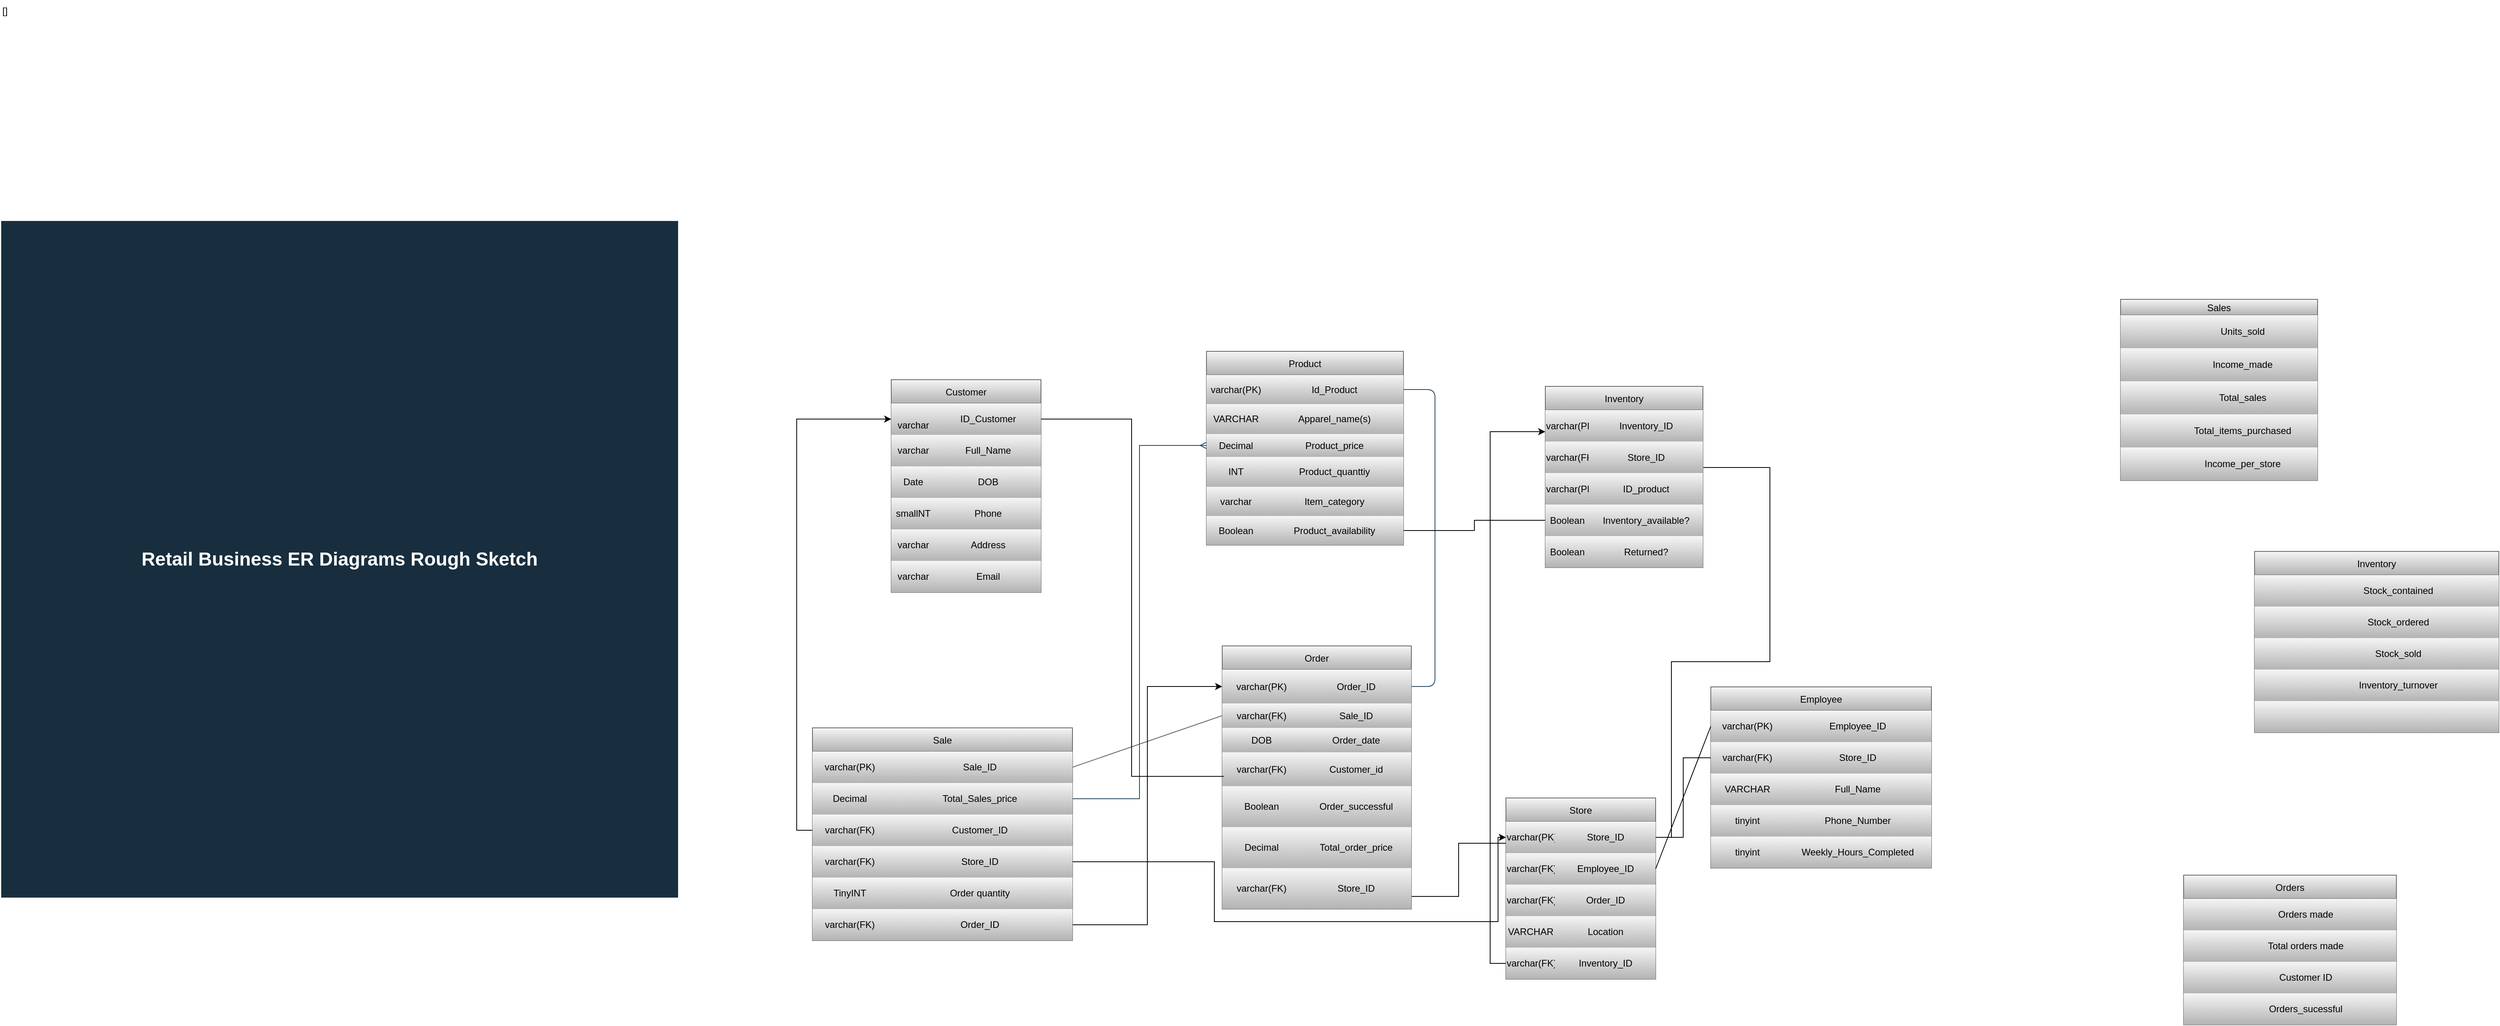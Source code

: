 <mxfile version="24.7.17" pages="2">
  <diagram id="G9P1RYFka-3X0FdYnMpb" name="Page-2">
    <mxGraphModel dx="1595" dy="945" grid="1" gridSize="10" guides="1" tooltips="1" connect="1" arrows="1" fold="1" page="1" pageScale="1" pageWidth="850" pageHeight="1100" background="#ffffff" math="0" shadow="0">
      <root>
        <mxCell id="0" />
        <mxCell id="1" parent="0" />
        <mxCell id="ZSmk_y_2do82O0z5rN5d-1" value="[]" style="text;whiteSpace=wrap;html=1;" parent="1" vertex="1">
          <mxGeometry x="90" width="100" height="110" as="geometry" />
        </mxCell>
        <mxCell id="ZSmk_y_2do82O0z5rN5d-2" value="CUSTOMER" style="shape=table;startSize=30;container=1;collapsible=0;childLayout=tableLayout;fixedRows=1;rowLines=1;fontStyle=1;align=center;resizeLast=1;labelBackgroundColor=none;fillColor=#a0522d;strokeColor=#6D1F00;fontColor=#ffffff;" parent="1" vertex="1">
          <mxGeometry x="370" y="420" width="180" height="162" as="geometry" />
        </mxCell>
        <mxCell id="ZSmk_y_2do82O0z5rN5d-3" style="shape=tableRow;horizontal=0;startSize=0;swimlaneHead=0;swimlaneBody=0;collapsible=0;dropTarget=0;points=[[0,0.5],[1,0.5]];portConstraint=eastwest;top=0;left=0;right=0;bottom=0;labelBackgroundColor=none;fillColor=#a0522d;strokeColor=#6D1F00;fontColor=#ffffff;" parent="ZSmk_y_2do82O0z5rN5d-2" vertex="1">
          <mxGeometry y="30" width="180" height="22" as="geometry" />
        </mxCell>
        <mxCell id="ZSmk_y_2do82O0z5rN5d-4" value="string" style="shape=partialRectangle;connectable=0;top=0;left=0;bottom=0;right=0;align=left;spacingLeft=2;overflow=hidden;fontSize=11;labelBackgroundColor=none;fillColor=#a0522d;strokeColor=#6D1F00;fontColor=#ffffff;" parent="ZSmk_y_2do82O0z5rN5d-3" vertex="1">
          <mxGeometry width="36" height="22" as="geometry">
            <mxRectangle width="36" height="22" as="alternateBounds" />
          </mxGeometry>
        </mxCell>
        <mxCell id="ZSmk_y_2do82O0z5rN5d-5" value="customer_id" style="shape=partialRectangle;connectable=0;top=0;left=0;bottom=0;right=0;align=left;spacingLeft=2;overflow=hidden;fontSize=11;labelBackgroundColor=none;fillColor=#a0522d;strokeColor=#6D1F00;fontColor=#ffffff;" parent="ZSmk_y_2do82O0z5rN5d-3" vertex="1">
          <mxGeometry x="36" width="144" height="22" as="geometry">
            <mxRectangle width="144" height="22" as="alternateBounds" />
          </mxGeometry>
        </mxCell>
        <mxCell id="ZSmk_y_2do82O0z5rN5d-6" style="shape=tableRow;horizontal=0;startSize=0;swimlaneHead=0;swimlaneBody=0;collapsible=0;dropTarget=0;points=[[0,0.5],[1,0.5]];portConstraint=eastwest;top=0;left=0;right=0;bottom=0;labelBackgroundColor=none;fillColor=#a0522d;strokeColor=#6D1F00;fontColor=#ffffff;" parent="ZSmk_y_2do82O0z5rN5d-2" vertex="1">
          <mxGeometry y="52" width="180" height="22" as="geometry" />
        </mxCell>
        <mxCell id="ZSmk_y_2do82O0z5rN5d-7" value="string" style="shape=partialRectangle;connectable=0;top=0;left=0;bottom=0;right=0;align=left;spacingLeft=2;overflow=hidden;fontSize=11;labelBackgroundColor=none;fillColor=#a0522d;strokeColor=#6D1F00;fontColor=#ffffff;" parent="ZSmk_y_2do82O0z5rN5d-6" vertex="1">
          <mxGeometry width="36" height="22" as="geometry">
            <mxRectangle width="36" height="22" as="alternateBounds" />
          </mxGeometry>
        </mxCell>
        <mxCell id="ZSmk_y_2do82O0z5rN5d-8" value="name" style="shape=partialRectangle;connectable=0;top=0;left=0;bottom=0;right=0;align=left;spacingLeft=2;overflow=hidden;fontSize=11;labelBackgroundColor=none;fillColor=#a0522d;strokeColor=#6D1F00;fontColor=#ffffff;" parent="ZSmk_y_2do82O0z5rN5d-6" vertex="1">
          <mxGeometry x="36" width="144" height="22" as="geometry">
            <mxRectangle width="144" height="22" as="alternateBounds" />
          </mxGeometry>
        </mxCell>
        <mxCell id="ZSmk_y_2do82O0z5rN5d-9" style="shape=tableRow;horizontal=0;startSize=0;swimlaneHead=0;swimlaneBody=0;collapsible=0;dropTarget=0;points=[[0,0.5],[1,0.5]];portConstraint=eastwest;top=0;left=0;right=0;bottom=0;labelBackgroundColor=none;fillColor=#a0522d;strokeColor=#6D1F00;fontColor=#ffffff;" parent="ZSmk_y_2do82O0z5rN5d-2" vertex="1">
          <mxGeometry y="74" width="180" height="22" as="geometry" />
        </mxCell>
        <mxCell id="ZSmk_y_2do82O0z5rN5d-10" value="date" style="shape=partialRectangle;connectable=0;top=0;left=0;bottom=0;right=0;align=left;spacingLeft=2;overflow=hidden;fontSize=11;labelBackgroundColor=none;fillColor=#a0522d;strokeColor=#6D1F00;fontColor=#ffffff;" parent="ZSmk_y_2do82O0z5rN5d-9" vertex="1">
          <mxGeometry width="36" height="22" as="geometry">
            <mxRectangle width="36" height="22" as="alternateBounds" />
          </mxGeometry>
        </mxCell>
        <mxCell id="ZSmk_y_2do82O0z5rN5d-11" value="dob" style="shape=partialRectangle;connectable=0;top=0;left=0;bottom=0;right=0;align=left;spacingLeft=2;overflow=hidden;fontSize=11;labelBackgroundColor=none;fillColor=#a0522d;strokeColor=#6D1F00;fontColor=#ffffff;" parent="ZSmk_y_2do82O0z5rN5d-9" vertex="1">
          <mxGeometry x="36" width="144" height="22" as="geometry">
            <mxRectangle width="144" height="22" as="alternateBounds" />
          </mxGeometry>
        </mxCell>
        <mxCell id="ZSmk_y_2do82O0z5rN5d-12" style="shape=tableRow;horizontal=0;startSize=0;swimlaneHead=0;swimlaneBody=0;collapsible=0;dropTarget=0;points=[[0,0.5],[1,0.5]];portConstraint=eastwest;top=0;left=0;right=0;bottom=0;labelBackgroundColor=none;fillColor=#a0522d;strokeColor=#6D1F00;fontColor=#ffffff;" parent="ZSmk_y_2do82O0z5rN5d-2" vertex="1">
          <mxGeometry y="96" width="180" height="22" as="geometry" />
        </mxCell>
        <mxCell id="ZSmk_y_2do82O0z5rN5d-13" value="string" style="shape=partialRectangle;connectable=0;top=0;left=0;bottom=0;right=0;align=left;spacingLeft=2;overflow=hidden;fontSize=11;labelBackgroundColor=none;fillColor=#a0522d;strokeColor=#6D1F00;fontColor=#ffffff;" parent="ZSmk_y_2do82O0z5rN5d-12" vertex="1">
          <mxGeometry width="36" height="22" as="geometry">
            <mxRectangle width="36" height="22" as="alternateBounds" />
          </mxGeometry>
        </mxCell>
        <mxCell id="ZSmk_y_2do82O0z5rN5d-14" value="email" style="shape=partialRectangle;connectable=0;top=0;left=0;bottom=0;right=0;align=left;spacingLeft=2;overflow=hidden;fontSize=11;labelBackgroundColor=none;fillColor=#a0522d;strokeColor=#6D1F00;fontColor=#ffffff;" parent="ZSmk_y_2do82O0z5rN5d-12" vertex="1">
          <mxGeometry x="36" width="144" height="22" as="geometry">
            <mxRectangle width="144" height="22" as="alternateBounds" />
          </mxGeometry>
        </mxCell>
        <mxCell id="ZSmk_y_2do82O0z5rN5d-15" style="shape=tableRow;horizontal=0;startSize=0;swimlaneHead=0;swimlaneBody=0;collapsible=0;dropTarget=0;points=[[0,0.5],[1,0.5]];portConstraint=eastwest;top=0;left=0;right=0;bottom=0;labelBackgroundColor=none;fillColor=#a0522d;strokeColor=#6D1F00;fontColor=#ffffff;" parent="ZSmk_y_2do82O0z5rN5d-2" vertex="1">
          <mxGeometry y="118" width="180" height="22" as="geometry" />
        </mxCell>
        <mxCell id="ZSmk_y_2do82O0z5rN5d-16" value="string" style="shape=partialRectangle;connectable=0;top=0;left=0;bottom=0;right=0;align=left;spacingLeft=2;overflow=hidden;fontSize=11;labelBackgroundColor=none;fillColor=#a0522d;strokeColor=#6D1F00;fontColor=#ffffff;" parent="ZSmk_y_2do82O0z5rN5d-15" vertex="1">
          <mxGeometry width="36" height="22" as="geometry">
            <mxRectangle width="36" height="22" as="alternateBounds" />
          </mxGeometry>
        </mxCell>
        <mxCell id="ZSmk_y_2do82O0z5rN5d-17" value="phone" style="shape=partialRectangle;connectable=0;top=0;left=0;bottom=0;right=0;align=left;spacingLeft=2;overflow=hidden;fontSize=11;labelBackgroundColor=none;fillColor=#a0522d;strokeColor=#6D1F00;fontColor=#ffffff;" parent="ZSmk_y_2do82O0z5rN5d-15" vertex="1">
          <mxGeometry x="36" width="144" height="22" as="geometry">
            <mxRectangle width="144" height="22" as="alternateBounds" />
          </mxGeometry>
        </mxCell>
        <mxCell id="ZSmk_y_2do82O0z5rN5d-18" style="shape=tableRow;horizontal=0;startSize=0;swimlaneHead=0;swimlaneBody=0;collapsible=0;dropTarget=0;points=[[0,0.5],[1,0.5]];portConstraint=eastwest;top=0;left=0;right=0;bottom=0;labelBackgroundColor=none;fillColor=#a0522d;strokeColor=#6D1F00;fontColor=#ffffff;" parent="ZSmk_y_2do82O0z5rN5d-2" vertex="1">
          <mxGeometry y="140" width="180" height="22" as="geometry" />
        </mxCell>
        <mxCell id="ZSmk_y_2do82O0z5rN5d-19" value="string" style="shape=partialRectangle;connectable=0;top=0;left=0;bottom=0;right=0;align=left;spacingLeft=2;overflow=hidden;fontSize=11;labelBackgroundColor=none;fillColor=#a0522d;strokeColor=#6D1F00;fontColor=#ffffff;" parent="ZSmk_y_2do82O0z5rN5d-18" vertex="1">
          <mxGeometry width="36" height="22" as="geometry">
            <mxRectangle width="36" height="22" as="alternateBounds" />
          </mxGeometry>
        </mxCell>
        <mxCell id="ZSmk_y_2do82O0z5rN5d-20" value="address" style="shape=partialRectangle;connectable=0;top=0;left=0;bottom=0;right=0;align=left;spacingLeft=2;overflow=hidden;fontSize=11;labelBackgroundColor=none;fillColor=#a0522d;strokeColor=#6D1F00;fontColor=#ffffff;" parent="ZSmk_y_2do82O0z5rN5d-18" vertex="1">
          <mxGeometry x="36" width="144" height="22" as="geometry">
            <mxRectangle width="144" height="22" as="alternateBounds" />
          </mxGeometry>
        </mxCell>
        <mxCell id="ZSmk_y_2do82O0z5rN5d-21" value="PRODUCT" style="shape=table;startSize=25;container=1;collapsible=0;childLayout=tableLayout;fixedRows=1;rowLines=1;fontStyle=1;align=center;resizeLast=1;labelBackgroundColor=none;fillColor=#a0522d;strokeColor=#6D1F00;fontColor=#ffffff;" parent="1" vertex="1">
          <mxGeometry x="760" y="450" width="124" height="142" as="geometry" />
        </mxCell>
        <mxCell id="ZSmk_y_2do82O0z5rN5d-22" style="shape=tableRow;horizontal=0;startSize=0;swimlaneHead=0;swimlaneBody=0;collapsible=0;dropTarget=0;points=[[0,0.5],[1,0.5]];portConstraint=eastwest;top=0;left=0;right=0;bottom=0;labelBackgroundColor=none;fillColor=#a0522d;strokeColor=#6D1F00;fontColor=#ffffff;" parent="ZSmk_y_2do82O0z5rN5d-21" vertex="1">
          <mxGeometry y="25" width="124" height="22" as="geometry" />
        </mxCell>
        <mxCell id="ZSmk_y_2do82O0z5rN5d-23" value="string" style="shape=partialRectangle;connectable=0;top=0;left=0;bottom=0;right=0;align=left;spacingLeft=2;overflow=hidden;fontSize=11;labelBackgroundColor=none;fillColor=#a0522d;strokeColor=#6D1F00;fontColor=#ffffff;" parent="ZSmk_y_2do82O0z5rN5d-22" vertex="1">
          <mxGeometry width="50" height="22" as="geometry">
            <mxRectangle width="50" height="22" as="alternateBounds" />
          </mxGeometry>
        </mxCell>
        <mxCell id="ZSmk_y_2do82O0z5rN5d-24" value="product_id" style="shape=partialRectangle;connectable=0;top=0;left=0;bottom=0;right=0;align=left;spacingLeft=2;overflow=hidden;fontSize=11;labelBackgroundColor=none;fillColor=#a0522d;strokeColor=#6D1F00;fontColor=#ffffff;" parent="ZSmk_y_2do82O0z5rN5d-22" vertex="1">
          <mxGeometry x="50" width="74" height="22" as="geometry">
            <mxRectangle width="74" height="22" as="alternateBounds" />
          </mxGeometry>
        </mxCell>
        <mxCell id="ZSmk_y_2do82O0z5rN5d-25" style="shape=tableRow;horizontal=0;startSize=0;swimlaneHead=0;swimlaneBody=0;collapsible=0;dropTarget=0;points=[[0,0.5],[1,0.5]];portConstraint=eastwest;top=0;left=0;right=0;bottom=0;labelBackgroundColor=none;fillColor=#a0522d;strokeColor=#6D1F00;fontColor=#ffffff;" parent="ZSmk_y_2do82O0z5rN5d-21" vertex="1">
          <mxGeometry y="47" width="124" height="22" as="geometry" />
        </mxCell>
        <mxCell id="ZSmk_y_2do82O0z5rN5d-26" value="string" style="shape=partialRectangle;connectable=0;top=0;left=0;bottom=0;right=0;align=left;spacingLeft=2;overflow=hidden;fontSize=11;labelBackgroundColor=none;fillColor=#a0522d;strokeColor=#6D1F00;fontColor=#ffffff;" parent="ZSmk_y_2do82O0z5rN5d-25" vertex="1">
          <mxGeometry width="50" height="22" as="geometry">
            <mxRectangle width="50" height="22" as="alternateBounds" />
          </mxGeometry>
        </mxCell>
        <mxCell id="ZSmk_y_2do82O0z5rN5d-27" value="name" style="shape=partialRectangle;connectable=0;top=0;left=0;bottom=0;right=0;align=left;spacingLeft=2;overflow=hidden;fontSize=11;labelBackgroundColor=none;fillColor=#a0522d;strokeColor=#6D1F00;fontColor=#ffffff;" parent="ZSmk_y_2do82O0z5rN5d-25" vertex="1">
          <mxGeometry x="50" width="74" height="22" as="geometry">
            <mxRectangle width="74" height="22" as="alternateBounds" />
          </mxGeometry>
        </mxCell>
        <mxCell id="ZSmk_y_2do82O0z5rN5d-28" style="shape=tableRow;horizontal=0;startSize=0;swimlaneHead=0;swimlaneBody=0;collapsible=0;dropTarget=0;points=[[0,0.5],[1,0.5]];portConstraint=eastwest;top=0;left=0;right=0;bottom=0;labelBackgroundColor=none;fillColor=#a0522d;strokeColor=#6D1F00;fontColor=#ffffff;" parent="ZSmk_y_2do82O0z5rN5d-21" vertex="1">
          <mxGeometry y="69" width="124" height="22" as="geometry" />
        </mxCell>
        <mxCell id="ZSmk_y_2do82O0z5rN5d-29" value="string" style="shape=partialRectangle;connectable=0;top=0;left=0;bottom=0;right=0;align=left;spacingLeft=2;overflow=hidden;fontSize=11;labelBackgroundColor=none;fillColor=#a0522d;strokeColor=#6D1F00;fontColor=#ffffff;" parent="ZSmk_y_2do82O0z5rN5d-28" vertex="1">
          <mxGeometry width="50" height="22" as="geometry">
            <mxRectangle width="50" height="22" as="alternateBounds" />
          </mxGeometry>
        </mxCell>
        <mxCell id="ZSmk_y_2do82O0z5rN5d-30" value="category" style="shape=partialRectangle;connectable=0;top=0;left=0;bottom=0;right=0;align=left;spacingLeft=2;overflow=hidden;fontSize=11;labelBackgroundColor=none;fillColor=#a0522d;strokeColor=#6D1F00;fontColor=#ffffff;" parent="ZSmk_y_2do82O0z5rN5d-28" vertex="1">
          <mxGeometry x="50" width="74" height="22" as="geometry">
            <mxRectangle width="74" height="22" as="alternateBounds" />
          </mxGeometry>
        </mxCell>
        <mxCell id="ZSmk_y_2do82O0z5rN5d-31" style="shape=tableRow;horizontal=0;startSize=0;swimlaneHead=0;swimlaneBody=0;collapsible=0;dropTarget=0;points=[[0,0.5],[1,0.5]];portConstraint=eastwest;top=0;left=0;right=0;bottom=0;labelBackgroundColor=none;fillColor=#a0522d;strokeColor=#6D1F00;fontColor=#ffffff;" parent="ZSmk_y_2do82O0z5rN5d-21" vertex="1">
          <mxGeometry y="91" width="124" height="29" as="geometry" />
        </mxCell>
        <mxCell id="ZSmk_y_2do82O0z5rN5d-32" value="float" style="shape=partialRectangle;connectable=0;top=0;left=0;bottom=0;right=0;align=left;spacingLeft=2;overflow=hidden;fontSize=11;labelBackgroundColor=none;fillColor=#a0522d;strokeColor=#6D1F00;fontColor=#ffffff;" parent="ZSmk_y_2do82O0z5rN5d-31" vertex="1">
          <mxGeometry width="50" height="29" as="geometry">
            <mxRectangle width="50" height="29" as="alternateBounds" />
          </mxGeometry>
        </mxCell>
        <mxCell id="ZSmk_y_2do82O0z5rN5d-33" value="price" style="shape=partialRectangle;connectable=0;top=0;left=0;bottom=0;right=0;align=left;spacingLeft=2;overflow=hidden;fontSize=11;labelBackgroundColor=none;fillColor=#a0522d;strokeColor=#6D1F00;fontColor=#ffffff;" parent="ZSmk_y_2do82O0z5rN5d-31" vertex="1">
          <mxGeometry x="50" width="74" height="29" as="geometry">
            <mxRectangle width="74" height="29" as="alternateBounds" />
          </mxGeometry>
        </mxCell>
        <mxCell id="ZSmk_y_2do82O0z5rN5d-34" style="shape=tableRow;horizontal=0;startSize=0;swimlaneHead=0;swimlaneBody=0;collapsible=0;dropTarget=0;points=[[0,0.5],[1,0.5]];portConstraint=eastwest;top=0;left=0;right=0;bottom=0;labelBackgroundColor=none;fillColor=#a0522d;strokeColor=#6D1F00;fontColor=#ffffff;" parent="ZSmk_y_2do82O0z5rN5d-21" vertex="1">
          <mxGeometry y="120" width="124" height="22" as="geometry" />
        </mxCell>
        <mxCell id="ZSmk_y_2do82O0z5rN5d-35" value="int" style="shape=partialRectangle;connectable=0;top=0;left=0;bottom=0;right=0;align=left;spacingLeft=2;overflow=hidden;fontSize=11;labelBackgroundColor=none;fillColor=#a0522d;strokeColor=#6D1F00;fontColor=#ffffff;" parent="ZSmk_y_2do82O0z5rN5d-34" vertex="1">
          <mxGeometry width="50" height="22" as="geometry">
            <mxRectangle width="50" height="22" as="alternateBounds" />
          </mxGeometry>
        </mxCell>
        <mxCell id="ZSmk_y_2do82O0z5rN5d-36" value="stock_quantity" style="shape=partialRectangle;connectable=0;top=0;left=0;bottom=0;right=0;align=left;spacingLeft=2;overflow=hidden;fontSize=11;labelBackgroundColor=none;fillColor=#a0522d;strokeColor=#6D1F00;fontColor=#ffffff;" parent="ZSmk_y_2do82O0z5rN5d-34" vertex="1">
          <mxGeometry x="50" width="74" height="22" as="geometry">
            <mxRectangle width="74" height="22" as="alternateBounds" />
          </mxGeometry>
        </mxCell>
        <mxCell id="ZSmk_y_2do82O0z5rN5d-37" value="ORDER" style="shape=table;startSize=25;container=1;collapsible=0;childLayout=tableLayout;fixedRows=1;rowLines=1;fontStyle=1;align=center;resizeLast=1;labelBackgroundColor=none;fillColor=#a0522d;strokeColor=#6D1F00;fontColor=#ffffff;" parent="1" vertex="1">
          <mxGeometry x="420" y="645" width="106" height="91" as="geometry" />
        </mxCell>
        <mxCell id="ZSmk_y_2do82O0z5rN5d-38" style="shape=tableRow;horizontal=0;startSize=0;swimlaneHead=0;swimlaneBody=0;collapsible=0;dropTarget=0;points=[[0,0.5],[1,0.5]];portConstraint=eastwest;top=0;left=0;right=0;bottom=0;labelBackgroundColor=none;fillColor=#a0522d;strokeColor=#6D1F00;fontColor=#ffffff;" parent="ZSmk_y_2do82O0z5rN5d-37" vertex="1">
          <mxGeometry y="25" width="106" height="22" as="geometry" />
        </mxCell>
        <mxCell id="ZSmk_y_2do82O0z5rN5d-39" value="string" style="shape=partialRectangle;connectable=0;top=0;left=0;bottom=0;right=0;align=left;spacingLeft=2;overflow=hidden;fontSize=11;labelBackgroundColor=none;fillColor=#a0522d;strokeColor=#6D1F00;fontColor=#ffffff;" parent="ZSmk_y_2do82O0z5rN5d-38" vertex="1">
          <mxGeometry width="36" height="22" as="geometry">
            <mxRectangle width="36" height="22" as="alternateBounds" />
          </mxGeometry>
        </mxCell>
        <mxCell id="ZSmk_y_2do82O0z5rN5d-40" value="order_id" style="shape=partialRectangle;connectable=0;top=0;left=0;bottom=0;right=0;align=left;spacingLeft=2;overflow=hidden;fontSize=11;labelBackgroundColor=none;fillColor=#a0522d;strokeColor=#6D1F00;fontColor=#ffffff;" parent="ZSmk_y_2do82O0z5rN5d-38" vertex="1">
          <mxGeometry x="36" width="70" height="22" as="geometry">
            <mxRectangle width="70" height="22" as="alternateBounds" />
          </mxGeometry>
        </mxCell>
        <mxCell id="ZSmk_y_2do82O0z5rN5d-41" style="shape=tableRow;horizontal=0;startSize=0;swimlaneHead=0;swimlaneBody=0;collapsible=0;dropTarget=0;points=[[0,0.5],[1,0.5]];portConstraint=eastwest;top=0;left=0;right=0;bottom=0;labelBackgroundColor=none;fillColor=#a0522d;strokeColor=#6D1F00;fontColor=#ffffff;" parent="ZSmk_y_2do82O0z5rN5d-37" vertex="1">
          <mxGeometry y="47" width="106" height="22" as="geometry" />
        </mxCell>
        <mxCell id="ZSmk_y_2do82O0z5rN5d-42" value="date" style="shape=partialRectangle;connectable=0;top=0;left=0;bottom=0;right=0;align=left;spacingLeft=2;overflow=hidden;fontSize=11;labelBackgroundColor=none;fillColor=#a0522d;strokeColor=#6D1F00;fontColor=#ffffff;" parent="ZSmk_y_2do82O0z5rN5d-41" vertex="1">
          <mxGeometry width="36" height="22" as="geometry">
            <mxRectangle width="36" height="22" as="alternateBounds" />
          </mxGeometry>
        </mxCell>
        <mxCell id="ZSmk_y_2do82O0z5rN5d-43" value="order_date" style="shape=partialRectangle;connectable=0;top=0;left=0;bottom=0;right=0;align=left;spacingLeft=2;overflow=hidden;fontSize=11;labelBackgroundColor=none;fillColor=#a0522d;strokeColor=#6D1F00;fontColor=#ffffff;" parent="ZSmk_y_2do82O0z5rN5d-41" vertex="1">
          <mxGeometry x="36" width="70" height="22" as="geometry">
            <mxRectangle width="70" height="22" as="alternateBounds" />
          </mxGeometry>
        </mxCell>
        <mxCell id="ZSmk_y_2do82O0z5rN5d-44" style="shape=tableRow;horizontal=0;startSize=0;swimlaneHead=0;swimlaneBody=0;collapsible=0;dropTarget=0;points=[[0,0.5],[1,0.5]];portConstraint=eastwest;top=0;left=0;right=0;bottom=0;labelBackgroundColor=none;fillColor=#a0522d;strokeColor=#6D1F00;fontColor=#ffffff;" parent="ZSmk_y_2do82O0z5rN5d-37" vertex="1">
          <mxGeometry y="69" width="106" height="22" as="geometry" />
        </mxCell>
        <mxCell id="ZSmk_y_2do82O0z5rN5d-45" value="string" style="shape=partialRectangle;connectable=0;top=0;left=0;bottom=0;right=0;align=left;spacingLeft=2;overflow=hidden;fontSize=11;labelBackgroundColor=none;fillColor=#a0522d;strokeColor=#6D1F00;fontColor=#ffffff;" parent="ZSmk_y_2do82O0z5rN5d-44" vertex="1">
          <mxGeometry width="36" height="22" as="geometry">
            <mxRectangle width="36" height="22" as="alternateBounds" />
          </mxGeometry>
        </mxCell>
        <mxCell id="ZSmk_y_2do82O0z5rN5d-46" value="customer_id" style="shape=partialRectangle;connectable=0;top=0;left=0;bottom=0;right=0;align=left;spacingLeft=2;overflow=hidden;fontSize=11;labelBackgroundColor=none;fillColor=#a0522d;strokeColor=#6D1F00;fontColor=#ffffff;" parent="ZSmk_y_2do82O0z5rN5d-44" vertex="1">
          <mxGeometry x="36" width="70" height="22" as="geometry">
            <mxRectangle width="70" height="22" as="alternateBounds" />
          </mxGeometry>
        </mxCell>
        <mxCell id="ZSmk_y_2do82O0z5rN5d-47" value="ORDER_LINE" style="shape=table;startSize=25;container=1;collapsible=0;childLayout=tableLayout;fixedRows=1;rowLines=1;fontStyle=1;align=center;resizeLast=1;labelBackgroundColor=none;fillColor=#a0522d;strokeColor=#6D1F00;fontColor=#ffffff;" parent="1" vertex="1">
          <mxGeometry x="771.5" y="790" width="101" height="91" as="geometry" />
        </mxCell>
        <mxCell id="ZSmk_y_2do82O0z5rN5d-48" style="shape=tableRow;horizontal=0;startSize=0;swimlaneHead=0;swimlaneBody=0;collapsible=0;dropTarget=0;points=[[0,0.5],[1,0.5]];portConstraint=eastwest;top=0;left=0;right=0;bottom=0;labelBackgroundColor=none;fillColor=#a0522d;strokeColor=#6D1F00;fontColor=#ffffff;" parent="ZSmk_y_2do82O0z5rN5d-47" vertex="1">
          <mxGeometry y="25" width="101" height="22" as="geometry" />
        </mxCell>
        <mxCell id="ZSmk_y_2do82O0z5rN5d-49" value="string" style="shape=partialRectangle;connectable=0;top=0;left=0;bottom=0;right=0;align=left;spacingLeft=2;overflow=hidden;fontSize=11;labelBackgroundColor=none;fillColor=#a0522d;strokeColor=#6D1F00;fontColor=#ffffff;" parent="ZSmk_y_2do82O0z5rN5d-48" vertex="1">
          <mxGeometry width="36" height="22" as="geometry">
            <mxRectangle width="36" height="22" as="alternateBounds" />
          </mxGeometry>
        </mxCell>
        <mxCell id="ZSmk_y_2do82O0z5rN5d-50" value="order_id" style="shape=partialRectangle;connectable=0;top=0;left=0;bottom=0;right=0;align=left;spacingLeft=2;overflow=hidden;fontSize=11;labelBackgroundColor=none;fillColor=#a0522d;strokeColor=#6D1F00;fontColor=#ffffff;" parent="ZSmk_y_2do82O0z5rN5d-48" vertex="1">
          <mxGeometry x="36" width="65" height="22" as="geometry">
            <mxRectangle width="65" height="22" as="alternateBounds" />
          </mxGeometry>
        </mxCell>
        <mxCell id="ZSmk_y_2do82O0z5rN5d-51" style="shape=tableRow;horizontal=0;startSize=0;swimlaneHead=0;swimlaneBody=0;collapsible=0;dropTarget=0;points=[[0,0.5],[1,0.5]];portConstraint=eastwest;top=0;left=0;right=0;bottom=0;labelBackgroundColor=none;fillColor=#a0522d;strokeColor=#6D1F00;fontColor=#ffffff;" parent="ZSmk_y_2do82O0z5rN5d-47" vertex="1">
          <mxGeometry y="47" width="101" height="22" as="geometry" />
        </mxCell>
        <mxCell id="ZSmk_y_2do82O0z5rN5d-52" value="string" style="shape=partialRectangle;connectable=0;top=0;left=0;bottom=0;right=0;align=left;spacingLeft=2;overflow=hidden;fontSize=11;labelBackgroundColor=none;fillColor=#a0522d;strokeColor=#6D1F00;fontColor=#ffffff;" parent="ZSmk_y_2do82O0z5rN5d-51" vertex="1">
          <mxGeometry width="36" height="22" as="geometry">
            <mxRectangle width="36" height="22" as="alternateBounds" />
          </mxGeometry>
        </mxCell>
        <mxCell id="ZSmk_y_2do82O0z5rN5d-53" value="product_id" style="shape=partialRectangle;connectable=0;top=0;left=0;bottom=0;right=0;align=left;spacingLeft=2;overflow=hidden;fontSize=11;labelBackgroundColor=none;fillColor=#a0522d;strokeColor=#6D1F00;fontColor=#ffffff;" parent="ZSmk_y_2do82O0z5rN5d-51" vertex="1">
          <mxGeometry x="36" width="65" height="22" as="geometry">
            <mxRectangle width="65" height="22" as="alternateBounds" />
          </mxGeometry>
        </mxCell>
        <mxCell id="ZSmk_y_2do82O0z5rN5d-54" style="shape=tableRow;horizontal=0;startSize=0;swimlaneHead=0;swimlaneBody=0;collapsible=0;dropTarget=0;points=[[0,0.5],[1,0.5]];portConstraint=eastwest;top=0;left=0;right=0;bottom=0;labelBackgroundColor=none;fillColor=#a0522d;strokeColor=#6D1F00;fontColor=#ffffff;" parent="ZSmk_y_2do82O0z5rN5d-47" vertex="1">
          <mxGeometry y="69" width="101" height="22" as="geometry" />
        </mxCell>
        <mxCell id="ZSmk_y_2do82O0z5rN5d-55" value="int" style="shape=partialRectangle;connectable=0;top=0;left=0;bottom=0;right=0;align=left;spacingLeft=2;overflow=hidden;fontSize=11;labelBackgroundColor=none;fillColor=#a0522d;strokeColor=#6D1F00;fontColor=#ffffff;" parent="ZSmk_y_2do82O0z5rN5d-54" vertex="1">
          <mxGeometry width="36" height="22" as="geometry">
            <mxRectangle width="36" height="22" as="alternateBounds" />
          </mxGeometry>
        </mxCell>
        <mxCell id="ZSmk_y_2do82O0z5rN5d-56" value="quantity" style="shape=partialRectangle;connectable=0;top=0;left=0;bottom=0;right=0;align=left;spacingLeft=2;overflow=hidden;fontSize=11;labelBackgroundColor=none;fillColor=#a0522d;strokeColor=#6D1F00;fontColor=#ffffff;" parent="ZSmk_y_2do82O0z5rN5d-54" vertex="1">
          <mxGeometry x="36" width="65" height="22" as="geometry">
            <mxRectangle width="65" height="22" as="alternateBounds" />
          </mxGeometry>
        </mxCell>
        <mxCell id="ZSmk_y_2do82O0z5rN5d-57" value="places" style="curved=1;startArrow=ERmandOne;startSize=10;;endArrow=ERmandOne;endSize=10;;exitX=0.75;exitY=1;exitDx=0;exitDy=0;labelBackgroundColor=none;fontColor=default;fillColor=#a0522d;strokeColor=#6D1F00;" parent="1" source="ZSmk_y_2do82O0z5rN5d-2" target="ZSmk_y_2do82O0z5rN5d-38" edge="1">
          <mxGeometry relative="1" as="geometry">
            <Array as="points" />
            <mxPoint x="857" y="550" as="sourcePoint" />
            <mxPoint x="820" y="668" as="targetPoint" />
          </mxGeometry>
        </mxCell>
        <mxCell id="ZSmk_y_2do82O0z5rN5d-58" value="contains" style="curved=1;startArrow=ERmandOne;startSize=10;;endArrow=ERzeroToOne;endSize=10;;exitX=0.5;exitY=0.99;labelBackgroundColor=none;fontColor=default;fillColor=#a0522d;strokeColor=#6D1F00;entryX=0.303;entryY=0.223;entryDx=0;entryDy=0;entryPerimeter=0;" parent="1" source="ZSmk_y_2do82O0z5rN5d-37" target="ZSmk_y_2do82O0z5rN5d-48" edge="1">
          <mxGeometry x="0.022" y="-8" relative="1" as="geometry">
            <Array as="points">
              <mxPoint x="500" y="780" />
              <mxPoint x="530" y="810" />
              <mxPoint x="570" y="830" />
              <mxPoint x="670" y="850" />
              <mxPoint x="750" y="870" />
            </Array>
            <mxPoint as="offset" />
          </mxGeometry>
        </mxCell>
        <mxCell id="ZSmk_y_2do82O0z5rN5d-59" value="includes" style="curved=1;startArrow=ERmandOne;startSize=10;;endArrow=ERzeroToOne;endSize=10;;exitX=0.48;exitY=0.99;entryX=1;entryY=0;labelBackgroundColor=none;fontColor=default;fillColor=#a0522d;strokeColor=#6D1F00;" parent="1" source="ZSmk_y_2do82O0z5rN5d-21" target="ZSmk_y_2do82O0z5rN5d-47" edge="1">
          <mxGeometry x="-0.486" y="-20" relative="1" as="geometry">
            <Array as="points">
              <mxPoint x="770" y="730" />
            </Array>
            <mxPoint as="offset" />
          </mxGeometry>
        </mxCell>
        <mxCell id="ZSmk_y_2do82O0z5rN5d-60" value="Sales" style="shape=table;startSize=20;container=1;collapsible=0;childLayout=tableLayout;labelBackgroundColor=none;fillColor=#f5f5f5;strokeColor=#666666;gradientColor=#b3b3b3;" parent="1" vertex="1">
          <mxGeometry x="2780" y="380" width="250" height="230" as="geometry" />
        </mxCell>
        <mxCell id="ZSmk_y_2do82O0z5rN5d-61" value="" style="shape=tableRow;horizontal=0;startSize=0;swimlaneHead=0;swimlaneBody=0;top=0;left=0;bottom=0;right=0;collapsible=0;dropTarget=0;fillColor=#f5f5f5;points=[[0,0.5],[1,0.5]];portConstraint=eastwest;labelBackgroundColor=none;strokeColor=#666666;gradientColor=#b3b3b3;" parent="ZSmk_y_2do82O0z5rN5d-60" vertex="1">
          <mxGeometry y="20" width="250" height="42" as="geometry" />
        </mxCell>
        <mxCell id="ZSmk_y_2do82O0z5rN5d-62" value="" style="shape=partialRectangle;html=1;whiteSpace=wrap;connectable=0;overflow=hidden;fillColor=#f5f5f5;top=0;left=0;bottom=0;right=0;pointerEvents=1;labelBackgroundColor=none;strokeColor=#666666;gradientColor=#b3b3b3;" parent="ZSmk_y_2do82O0z5rN5d-61" vertex="1">
          <mxGeometry width="60" height="42" as="geometry">
            <mxRectangle width="60" height="42" as="alternateBounds" />
          </mxGeometry>
        </mxCell>
        <mxCell id="ZSmk_y_2do82O0z5rN5d-63" value="Units_sold" style="shape=partialRectangle;html=1;whiteSpace=wrap;connectable=0;overflow=hidden;fillColor=#f5f5f5;top=0;left=0;bottom=0;right=0;pointerEvents=1;labelBackgroundColor=none;strokeColor=#666666;gradientColor=#b3b3b3;" parent="ZSmk_y_2do82O0z5rN5d-61" vertex="1">
          <mxGeometry x="60" width="190" height="42" as="geometry">
            <mxRectangle width="190" height="42" as="alternateBounds" />
          </mxGeometry>
        </mxCell>
        <mxCell id="ZSmk_y_2do82O0z5rN5d-64" value="" style="shape=tableRow;horizontal=0;startSize=0;swimlaneHead=0;swimlaneBody=0;top=0;left=0;bottom=0;right=0;collapsible=0;dropTarget=0;fillColor=#f5f5f5;points=[[0,0.5],[1,0.5]];portConstraint=eastwest;labelBackgroundColor=none;strokeColor=#666666;gradientColor=#b3b3b3;" parent="ZSmk_y_2do82O0z5rN5d-60" vertex="1">
          <mxGeometry y="62" width="250" height="42" as="geometry" />
        </mxCell>
        <mxCell id="ZSmk_y_2do82O0z5rN5d-65" value="" style="shape=partialRectangle;html=1;whiteSpace=wrap;connectable=0;overflow=hidden;fillColor=#f5f5f5;top=0;left=0;bottom=0;right=0;pointerEvents=1;labelBackgroundColor=none;strokeColor=#666666;gradientColor=#b3b3b3;" parent="ZSmk_y_2do82O0z5rN5d-64" vertex="1">
          <mxGeometry width="60" height="42" as="geometry">
            <mxRectangle width="60" height="42" as="alternateBounds" />
          </mxGeometry>
        </mxCell>
        <mxCell id="ZSmk_y_2do82O0z5rN5d-66" value="Income_made" style="shape=partialRectangle;html=1;whiteSpace=wrap;connectable=0;overflow=hidden;fillColor=#f5f5f5;top=0;left=0;bottom=0;right=0;pointerEvents=1;labelBackgroundColor=none;strokeColor=#666666;gradientColor=#b3b3b3;" parent="ZSmk_y_2do82O0z5rN5d-64" vertex="1">
          <mxGeometry x="60" width="190" height="42" as="geometry">
            <mxRectangle width="190" height="42" as="alternateBounds" />
          </mxGeometry>
        </mxCell>
        <mxCell id="ZSmk_y_2do82O0z5rN5d-67" value="" style="shape=tableRow;horizontal=0;startSize=0;swimlaneHead=0;swimlaneBody=0;top=0;left=0;bottom=0;right=0;collapsible=0;dropTarget=0;fillColor=#f5f5f5;points=[[0,0.5],[1,0.5]];portConstraint=eastwest;labelBackgroundColor=none;strokeColor=#666666;gradientColor=#b3b3b3;" parent="ZSmk_y_2do82O0z5rN5d-60" vertex="1">
          <mxGeometry y="104" width="250" height="42" as="geometry" />
        </mxCell>
        <mxCell id="ZSmk_y_2do82O0z5rN5d-68" value="" style="shape=partialRectangle;html=1;whiteSpace=wrap;connectable=0;overflow=hidden;fillColor=#f5f5f5;top=0;left=0;bottom=0;right=0;pointerEvents=1;labelBackgroundColor=none;strokeColor=#666666;gradientColor=#b3b3b3;" parent="ZSmk_y_2do82O0z5rN5d-67" vertex="1">
          <mxGeometry width="60" height="42" as="geometry">
            <mxRectangle width="60" height="42" as="alternateBounds" />
          </mxGeometry>
        </mxCell>
        <mxCell id="ZSmk_y_2do82O0z5rN5d-69" value="Total_sales" style="shape=partialRectangle;html=1;whiteSpace=wrap;connectable=0;overflow=hidden;fillColor=#f5f5f5;top=0;left=0;bottom=0;right=0;pointerEvents=1;labelBackgroundColor=none;strokeColor=#666666;gradientColor=#b3b3b3;" parent="ZSmk_y_2do82O0z5rN5d-67" vertex="1">
          <mxGeometry x="60" width="190" height="42" as="geometry">
            <mxRectangle width="190" height="42" as="alternateBounds" />
          </mxGeometry>
        </mxCell>
        <mxCell id="ZSmk_y_2do82O0z5rN5d-70" value="" style="shape=tableRow;horizontal=0;startSize=0;swimlaneHead=0;swimlaneBody=0;top=0;left=0;bottom=0;right=0;collapsible=0;dropTarget=0;fillColor=#f5f5f5;points=[[0,0.5],[1,0.5]];portConstraint=eastwest;labelBackgroundColor=none;strokeColor=#666666;gradientColor=#b3b3b3;" parent="ZSmk_y_2do82O0z5rN5d-60" vertex="1">
          <mxGeometry y="146" width="250" height="42" as="geometry" />
        </mxCell>
        <mxCell id="ZSmk_y_2do82O0z5rN5d-71" value="" style="shape=partialRectangle;html=1;whiteSpace=wrap;connectable=0;overflow=hidden;fillColor=#f5f5f5;top=0;left=0;bottom=0;right=0;pointerEvents=1;labelBackgroundColor=none;strokeColor=#666666;gradientColor=#b3b3b3;" parent="ZSmk_y_2do82O0z5rN5d-70" vertex="1">
          <mxGeometry width="60" height="42" as="geometry">
            <mxRectangle width="60" height="42" as="alternateBounds" />
          </mxGeometry>
        </mxCell>
        <mxCell id="ZSmk_y_2do82O0z5rN5d-72" value="Total_items_purchased" style="shape=partialRectangle;html=1;whiteSpace=wrap;connectable=0;overflow=hidden;fillColor=#f5f5f5;top=0;left=0;bottom=0;right=0;pointerEvents=1;labelBackgroundColor=none;strokeColor=#666666;gradientColor=#b3b3b3;" parent="ZSmk_y_2do82O0z5rN5d-70" vertex="1">
          <mxGeometry x="60" width="190" height="42" as="geometry">
            <mxRectangle width="190" height="42" as="alternateBounds" />
          </mxGeometry>
        </mxCell>
        <mxCell id="ZSmk_y_2do82O0z5rN5d-73" value="" style="shape=tableRow;horizontal=0;startSize=0;swimlaneHead=0;swimlaneBody=0;top=0;left=0;bottom=0;right=0;collapsible=0;dropTarget=0;fillColor=#f5f5f5;points=[[0,0.5],[1,0.5]];portConstraint=eastwest;labelBackgroundColor=none;strokeColor=#666666;gradientColor=#b3b3b3;" parent="ZSmk_y_2do82O0z5rN5d-60" vertex="1">
          <mxGeometry y="188" width="250" height="42" as="geometry" />
        </mxCell>
        <mxCell id="ZSmk_y_2do82O0z5rN5d-74" value="" style="shape=partialRectangle;html=1;whiteSpace=wrap;connectable=0;overflow=hidden;fillColor=#f5f5f5;top=0;left=0;bottom=0;right=0;pointerEvents=1;labelBackgroundColor=none;strokeColor=#666666;gradientColor=#b3b3b3;" parent="ZSmk_y_2do82O0z5rN5d-73" vertex="1">
          <mxGeometry width="60" height="42" as="geometry">
            <mxRectangle width="60" height="42" as="alternateBounds" />
          </mxGeometry>
        </mxCell>
        <mxCell id="ZSmk_y_2do82O0z5rN5d-75" value="Income_per_store" style="shape=partialRectangle;html=1;whiteSpace=wrap;connectable=0;overflow=hidden;fillColor=#f5f5f5;top=0;left=0;bottom=0;right=0;pointerEvents=1;labelBackgroundColor=none;strokeColor=#666666;gradientColor=#b3b3b3;" parent="ZSmk_y_2do82O0z5rN5d-73" vertex="1">
          <mxGeometry x="60" width="190" height="42" as="geometry">
            <mxRectangle width="190" height="42" as="alternateBounds" />
          </mxGeometry>
        </mxCell>
        <mxCell id="ZSmk_y_2do82O0z5rN5d-76" value="Inventory" style="shape=table;startSize=30;container=1;collapsible=0;childLayout=tableLayout;labelBackgroundColor=none;fillColor=#f5f5f5;strokeColor=#666666;gradientColor=#b3b3b3;" parent="1" vertex="1">
          <mxGeometry x="2950" y="700" width="310" height="230" as="geometry" />
        </mxCell>
        <mxCell id="ZSmk_y_2do82O0z5rN5d-77" value="" style="shape=tableRow;horizontal=0;startSize=0;swimlaneHead=0;swimlaneBody=0;top=0;left=0;bottom=0;right=0;collapsible=0;dropTarget=0;fillColor=#f5f5f5;points=[[0,0.5],[1,0.5]];portConstraint=eastwest;labelBackgroundColor=none;strokeColor=#666666;gradientColor=#b3b3b3;" parent="ZSmk_y_2do82O0z5rN5d-76" vertex="1">
          <mxGeometry y="30" width="310" height="40" as="geometry" />
        </mxCell>
        <mxCell id="ZSmk_y_2do82O0z5rN5d-78" value="" style="shape=partialRectangle;html=1;whiteSpace=wrap;connectable=0;overflow=hidden;fillColor=#f5f5f5;top=0;left=0;bottom=0;right=0;pointerEvents=1;labelBackgroundColor=none;strokeColor=#666666;gradientColor=#b3b3b3;" parent="ZSmk_y_2do82O0z5rN5d-77" vertex="1">
          <mxGeometry width="55" height="40" as="geometry">
            <mxRectangle width="55" height="40" as="alternateBounds" />
          </mxGeometry>
        </mxCell>
        <mxCell id="ZSmk_y_2do82O0z5rN5d-79" value="Stock_contained" style="shape=partialRectangle;html=1;whiteSpace=wrap;connectable=0;overflow=hidden;fillColor=#f5f5f5;top=0;left=0;bottom=0;right=0;pointerEvents=1;labelBackgroundColor=none;strokeColor=#666666;gradientColor=#b3b3b3;" parent="ZSmk_y_2do82O0z5rN5d-77" vertex="1">
          <mxGeometry x="55" width="255" height="40" as="geometry">
            <mxRectangle width="255" height="40" as="alternateBounds" />
          </mxGeometry>
        </mxCell>
        <mxCell id="ZSmk_y_2do82O0z5rN5d-80" value="" style="shape=tableRow;horizontal=0;startSize=0;swimlaneHead=0;swimlaneBody=0;top=0;left=0;bottom=0;right=0;collapsible=0;dropTarget=0;fillColor=#f5f5f5;points=[[0,0.5],[1,0.5]];portConstraint=eastwest;labelBackgroundColor=none;strokeColor=#666666;gradientColor=#b3b3b3;" parent="ZSmk_y_2do82O0z5rN5d-76" vertex="1">
          <mxGeometry y="70" width="310" height="40" as="geometry" />
        </mxCell>
        <mxCell id="ZSmk_y_2do82O0z5rN5d-81" value="" style="shape=partialRectangle;html=1;whiteSpace=wrap;connectable=0;overflow=hidden;fillColor=#f5f5f5;top=0;left=0;bottom=0;right=0;pointerEvents=1;labelBackgroundColor=none;strokeColor=#666666;gradientColor=#b3b3b3;" parent="ZSmk_y_2do82O0z5rN5d-80" vertex="1">
          <mxGeometry width="55" height="40" as="geometry">
            <mxRectangle width="55" height="40" as="alternateBounds" />
          </mxGeometry>
        </mxCell>
        <mxCell id="ZSmk_y_2do82O0z5rN5d-82" value="Stock_ordered" style="shape=partialRectangle;html=1;whiteSpace=wrap;connectable=0;overflow=hidden;fillColor=#f5f5f5;top=0;left=0;bottom=0;right=0;pointerEvents=1;labelBackgroundColor=none;strokeColor=#666666;gradientColor=#b3b3b3;" parent="ZSmk_y_2do82O0z5rN5d-80" vertex="1">
          <mxGeometry x="55" width="255" height="40" as="geometry">
            <mxRectangle width="255" height="40" as="alternateBounds" />
          </mxGeometry>
        </mxCell>
        <mxCell id="ZSmk_y_2do82O0z5rN5d-83" value="" style="shape=tableRow;horizontal=0;startSize=0;swimlaneHead=0;swimlaneBody=0;top=0;left=0;bottom=0;right=0;collapsible=0;dropTarget=0;fillColor=#f5f5f5;points=[[0,0.5],[1,0.5]];portConstraint=eastwest;labelBackgroundColor=none;strokeColor=#666666;gradientColor=#b3b3b3;" parent="ZSmk_y_2do82O0z5rN5d-76" vertex="1">
          <mxGeometry y="110" width="310" height="40" as="geometry" />
        </mxCell>
        <mxCell id="ZSmk_y_2do82O0z5rN5d-84" value="" style="shape=partialRectangle;html=1;whiteSpace=wrap;connectable=0;overflow=hidden;fillColor=#f5f5f5;top=0;left=0;bottom=0;right=0;pointerEvents=1;labelBackgroundColor=none;strokeColor=#666666;gradientColor=#b3b3b3;" parent="ZSmk_y_2do82O0z5rN5d-83" vertex="1">
          <mxGeometry width="55" height="40" as="geometry">
            <mxRectangle width="55" height="40" as="alternateBounds" />
          </mxGeometry>
        </mxCell>
        <mxCell id="ZSmk_y_2do82O0z5rN5d-85" value="Stock_sold" style="shape=partialRectangle;html=1;whiteSpace=wrap;connectable=0;overflow=hidden;fillColor=#f5f5f5;top=0;left=0;bottom=0;right=0;pointerEvents=1;labelBackgroundColor=none;strokeColor=#666666;gradientColor=#b3b3b3;" parent="ZSmk_y_2do82O0z5rN5d-83" vertex="1">
          <mxGeometry x="55" width="255" height="40" as="geometry">
            <mxRectangle width="255" height="40" as="alternateBounds" />
          </mxGeometry>
        </mxCell>
        <mxCell id="ZSmk_y_2do82O0z5rN5d-86" value="" style="shape=tableRow;horizontal=0;startSize=0;swimlaneHead=0;swimlaneBody=0;top=0;left=0;bottom=0;right=0;collapsible=0;dropTarget=0;fillColor=#f5f5f5;points=[[0,0.5],[1,0.5]];portConstraint=eastwest;labelBackgroundColor=none;strokeColor=#666666;gradientColor=#b3b3b3;" parent="ZSmk_y_2do82O0z5rN5d-76" vertex="1">
          <mxGeometry y="150" width="310" height="40" as="geometry" />
        </mxCell>
        <mxCell id="ZSmk_y_2do82O0z5rN5d-87" value="" style="shape=partialRectangle;html=1;whiteSpace=wrap;connectable=0;overflow=hidden;fillColor=#f5f5f5;top=0;left=0;bottom=0;right=0;pointerEvents=1;labelBackgroundColor=none;strokeColor=#666666;gradientColor=#b3b3b3;" parent="ZSmk_y_2do82O0z5rN5d-86" vertex="1">
          <mxGeometry width="55" height="40" as="geometry">
            <mxRectangle width="55" height="40" as="alternateBounds" />
          </mxGeometry>
        </mxCell>
        <mxCell id="ZSmk_y_2do82O0z5rN5d-88" value="Inventory_turnover" style="shape=partialRectangle;html=1;whiteSpace=wrap;connectable=0;overflow=hidden;fillColor=#f5f5f5;top=0;left=0;bottom=0;right=0;pointerEvents=1;labelBackgroundColor=none;strokeColor=#666666;gradientColor=#b3b3b3;" parent="ZSmk_y_2do82O0z5rN5d-86" vertex="1">
          <mxGeometry x="55" width="255" height="40" as="geometry">
            <mxRectangle width="255" height="40" as="alternateBounds" />
          </mxGeometry>
        </mxCell>
        <mxCell id="ZSmk_y_2do82O0z5rN5d-89" value="" style="shape=tableRow;horizontal=0;startSize=0;swimlaneHead=0;swimlaneBody=0;top=0;left=0;bottom=0;right=0;collapsible=0;dropTarget=0;fillColor=#f5f5f5;points=[[0,0.5],[1,0.5]];portConstraint=eastwest;labelBackgroundColor=none;strokeColor=#666666;gradientColor=#b3b3b3;" parent="ZSmk_y_2do82O0z5rN5d-76" vertex="1">
          <mxGeometry y="190" width="310" height="40" as="geometry" />
        </mxCell>
        <mxCell id="ZSmk_y_2do82O0z5rN5d-90" value="" style="shape=partialRectangle;html=1;whiteSpace=wrap;connectable=0;overflow=hidden;fillColor=#f5f5f5;top=0;left=0;bottom=0;right=0;pointerEvents=1;labelBackgroundColor=none;strokeColor=#666666;gradientColor=#b3b3b3;" parent="ZSmk_y_2do82O0z5rN5d-89" vertex="1">
          <mxGeometry width="55" height="40" as="geometry">
            <mxRectangle width="55" height="40" as="alternateBounds" />
          </mxGeometry>
        </mxCell>
        <mxCell id="ZSmk_y_2do82O0z5rN5d-91" value="" style="shape=partialRectangle;html=1;whiteSpace=wrap;connectable=0;overflow=hidden;fillColor=#f5f5f5;top=0;left=0;bottom=0;right=0;pointerEvents=1;labelBackgroundColor=none;strokeColor=#666666;gradientColor=#b3b3b3;" parent="ZSmk_y_2do82O0z5rN5d-89" vertex="1">
          <mxGeometry x="55" width="255" height="40" as="geometry">
            <mxRectangle width="255" height="40" as="alternateBounds" />
          </mxGeometry>
        </mxCell>
        <mxCell id="ZSmk_y_2do82O0z5rN5d-92" value="Orders" style="shape=table;startSize=30;container=1;collapsible=0;childLayout=tableLayout;labelBackgroundColor=none;fillColor=#f5f5f5;strokeColor=#666666;gradientColor=#b3b3b3;" parent="1" vertex="1">
          <mxGeometry x="2860" y="1111" width="270" height="190" as="geometry" />
        </mxCell>
        <mxCell id="ZSmk_y_2do82O0z5rN5d-93" value="" style="shape=tableRow;horizontal=0;startSize=0;swimlaneHead=0;swimlaneBody=0;top=0;left=0;bottom=0;right=0;collapsible=0;dropTarget=0;fillColor=#f5f5f5;points=[[0,0.5],[1,0.5]];portConstraint=eastwest;labelBackgroundColor=none;strokeColor=#666666;gradientColor=#b3b3b3;" parent="ZSmk_y_2do82O0z5rN5d-92" vertex="1">
          <mxGeometry y="30" width="270" height="40" as="geometry" />
        </mxCell>
        <mxCell id="ZSmk_y_2do82O0z5rN5d-94" value="" style="shape=partialRectangle;html=1;whiteSpace=wrap;connectable=0;overflow=hidden;fillColor=#f5f5f5;top=0;left=0;bottom=0;right=0;pointerEvents=1;labelBackgroundColor=none;strokeColor=#666666;gradientColor=#b3b3b3;" parent="ZSmk_y_2do82O0z5rN5d-93" vertex="1">
          <mxGeometry width="40" height="40" as="geometry">
            <mxRectangle width="40" height="40" as="alternateBounds" />
          </mxGeometry>
        </mxCell>
        <mxCell id="ZSmk_y_2do82O0z5rN5d-95" value="Orders made" style="shape=partialRectangle;html=1;whiteSpace=wrap;connectable=0;overflow=hidden;fillColor=#f5f5f5;top=0;left=0;bottom=0;right=0;pointerEvents=1;labelBackgroundColor=none;strokeColor=#666666;gradientColor=#b3b3b3;" parent="ZSmk_y_2do82O0z5rN5d-93" vertex="1">
          <mxGeometry x="40" width="230" height="40" as="geometry">
            <mxRectangle width="230" height="40" as="alternateBounds" />
          </mxGeometry>
        </mxCell>
        <mxCell id="ZSmk_y_2do82O0z5rN5d-96" value="" style="shape=tableRow;horizontal=0;startSize=0;swimlaneHead=0;swimlaneBody=0;top=0;left=0;bottom=0;right=0;collapsible=0;dropTarget=0;fillColor=#f5f5f5;points=[[0,0.5],[1,0.5]];portConstraint=eastwest;labelBackgroundColor=none;strokeColor=#666666;gradientColor=#b3b3b3;" parent="ZSmk_y_2do82O0z5rN5d-92" vertex="1">
          <mxGeometry y="70" width="270" height="40" as="geometry" />
        </mxCell>
        <mxCell id="ZSmk_y_2do82O0z5rN5d-97" value="" style="shape=partialRectangle;html=1;whiteSpace=wrap;connectable=0;overflow=hidden;fillColor=#f5f5f5;top=0;left=0;bottom=0;right=0;pointerEvents=1;labelBackgroundColor=none;strokeColor=#666666;gradientColor=#b3b3b3;" parent="ZSmk_y_2do82O0z5rN5d-96" vertex="1">
          <mxGeometry width="40" height="40" as="geometry">
            <mxRectangle width="40" height="40" as="alternateBounds" />
          </mxGeometry>
        </mxCell>
        <mxCell id="ZSmk_y_2do82O0z5rN5d-98" value="Total orders made" style="shape=partialRectangle;html=1;whiteSpace=wrap;connectable=0;overflow=hidden;fillColor=#f5f5f5;top=0;left=0;bottom=0;right=0;pointerEvents=1;labelBackgroundColor=none;strokeColor=#666666;gradientColor=#b3b3b3;" parent="ZSmk_y_2do82O0z5rN5d-96" vertex="1">
          <mxGeometry x="40" width="230" height="40" as="geometry">
            <mxRectangle width="230" height="40" as="alternateBounds" />
          </mxGeometry>
        </mxCell>
        <mxCell id="ZSmk_y_2do82O0z5rN5d-99" value="" style="shape=tableRow;horizontal=0;startSize=0;swimlaneHead=0;swimlaneBody=0;top=0;left=0;bottom=0;right=0;collapsible=0;dropTarget=0;fillColor=#f5f5f5;points=[[0,0.5],[1,0.5]];portConstraint=eastwest;labelBackgroundColor=none;strokeColor=#666666;gradientColor=#b3b3b3;" parent="ZSmk_y_2do82O0z5rN5d-92" vertex="1">
          <mxGeometry y="110" width="270" height="40" as="geometry" />
        </mxCell>
        <mxCell id="ZSmk_y_2do82O0z5rN5d-100" value="" style="shape=partialRectangle;html=1;whiteSpace=wrap;connectable=0;overflow=hidden;fillColor=#f5f5f5;top=0;left=0;bottom=0;right=0;pointerEvents=1;labelBackgroundColor=none;strokeColor=#666666;gradientColor=#b3b3b3;" parent="ZSmk_y_2do82O0z5rN5d-99" vertex="1">
          <mxGeometry width="40" height="40" as="geometry">
            <mxRectangle width="40" height="40" as="alternateBounds" />
          </mxGeometry>
        </mxCell>
        <mxCell id="ZSmk_y_2do82O0z5rN5d-101" value="Customer ID" style="shape=partialRectangle;html=1;whiteSpace=wrap;connectable=0;overflow=hidden;fillColor=#f5f5f5;top=0;left=0;bottom=0;right=0;pointerEvents=1;labelBackgroundColor=none;strokeColor=#666666;gradientColor=#b3b3b3;" parent="ZSmk_y_2do82O0z5rN5d-99" vertex="1">
          <mxGeometry x="40" width="230" height="40" as="geometry">
            <mxRectangle width="230" height="40" as="alternateBounds" />
          </mxGeometry>
        </mxCell>
        <mxCell id="ZSmk_y_2do82O0z5rN5d-102" value="" style="shape=tableRow;horizontal=0;startSize=0;swimlaneHead=0;swimlaneBody=0;top=0;left=0;bottom=0;right=0;collapsible=0;dropTarget=0;fillColor=#f5f5f5;points=[[0,0.5],[1,0.5]];portConstraint=eastwest;labelBackgroundColor=none;strokeColor=#666666;gradientColor=#b3b3b3;" parent="ZSmk_y_2do82O0z5rN5d-92" vertex="1">
          <mxGeometry y="150" width="270" height="40" as="geometry" />
        </mxCell>
        <mxCell id="ZSmk_y_2do82O0z5rN5d-103" value="" style="shape=partialRectangle;html=1;whiteSpace=wrap;connectable=0;overflow=hidden;fillColor=#f5f5f5;top=0;left=0;bottom=0;right=0;pointerEvents=1;labelBackgroundColor=none;strokeColor=#666666;gradientColor=#b3b3b3;" parent="ZSmk_y_2do82O0z5rN5d-102" vertex="1">
          <mxGeometry width="40" height="40" as="geometry">
            <mxRectangle width="40" height="40" as="alternateBounds" />
          </mxGeometry>
        </mxCell>
        <mxCell id="ZSmk_y_2do82O0z5rN5d-104" value="Orders_sucessful" style="shape=partialRectangle;html=1;whiteSpace=wrap;connectable=0;overflow=hidden;fillColor=#f5f5f5;top=0;left=0;bottom=0;right=0;pointerEvents=1;labelBackgroundColor=none;strokeColor=#666666;gradientColor=#b3b3b3;" parent="ZSmk_y_2do82O0z5rN5d-102" vertex="1">
          <mxGeometry x="40" width="230" height="40" as="geometry">
            <mxRectangle width="230" height="40" as="alternateBounds" />
          </mxGeometry>
        </mxCell>
        <mxCell id="ZSmk_y_2do82O0z5rN5d-105" value="Customer" style="shape=table;startSize=30;container=1;collapsible=0;childLayout=tableLayout;labelBackgroundColor=none;fillColor=#f5f5f5;strokeColor=#666666;swimlaneFillColor=none;gradientColor=#b3b3b3;gradientDirection=south;" parent="1" vertex="1">
          <mxGeometry x="1220" y="482" width="190" height="270" as="geometry" />
        </mxCell>
        <mxCell id="ZSmk_y_2do82O0z5rN5d-106" value="" style="shape=tableRow;horizontal=0;startSize=0;swimlaneHead=0;swimlaneBody=0;top=0;left=0;bottom=0;right=0;collapsible=0;dropTarget=0;points=[[0,0.5],[1,0.5]];portConstraint=eastwest;labelBackgroundColor=none;fillColor=#f5f5f5;strokeColor=#666666;gradientColor=#b3b3b3;swimlaneFillColor=none;" parent="ZSmk_y_2do82O0z5rN5d-105" vertex="1">
          <mxGeometry y="30" width="190" height="40" as="geometry" />
        </mxCell>
        <mxCell id="ZSmk_y_2do82O0z5rN5d-107" value="&lt;div&gt;&lt;br&gt;&lt;/div&gt;&lt;div&gt;varchar&lt;br&gt;&lt;/div&gt;" style="shape=partialRectangle;html=1;whiteSpace=wrap;connectable=0;overflow=hidden;top=0;left=0;bottom=0;right=0;pointerEvents=1;labelBackgroundColor=none;fillColor=#f5f5f5;strokeColor=#666666;gradientColor=#b3b3b3;swimlaneFillColor=none;" parent="ZSmk_y_2do82O0z5rN5d-106" vertex="1">
          <mxGeometry width="56" height="40" as="geometry">
            <mxRectangle width="56" height="40" as="alternateBounds" />
          </mxGeometry>
        </mxCell>
        <mxCell id="ZSmk_y_2do82O0z5rN5d-108" value="ID_Customer" style="shape=partialRectangle;html=1;whiteSpace=wrap;connectable=0;overflow=hidden;top=0;left=0;bottom=0;right=0;pointerEvents=1;labelBackgroundColor=none;fillColor=#f5f5f5;strokeColor=#666666;gradientColor=#b3b3b3;swimlaneFillColor=none;" parent="ZSmk_y_2do82O0z5rN5d-106" vertex="1">
          <mxGeometry x="56" width="134" height="40" as="geometry">
            <mxRectangle width="134" height="40" as="alternateBounds" />
          </mxGeometry>
        </mxCell>
        <mxCell id="ZSmk_y_2do82O0z5rN5d-109" value="" style="shape=tableRow;horizontal=0;startSize=0;swimlaneHead=0;swimlaneBody=0;top=0;left=0;bottom=0;right=0;collapsible=0;dropTarget=0;points=[[0,0.5],[1,0.5]];portConstraint=eastwest;labelBackgroundColor=none;fillColor=#f5f5f5;strokeColor=#666666;gradientColor=#b3b3b3;swimlaneFillColor=none;" parent="ZSmk_y_2do82O0z5rN5d-105" vertex="1">
          <mxGeometry y="70" width="190" height="40" as="geometry" />
        </mxCell>
        <mxCell id="ZSmk_y_2do82O0z5rN5d-110" value="varchar" style="shape=partialRectangle;html=1;whiteSpace=wrap;connectable=0;overflow=hidden;top=0;left=0;bottom=0;right=0;pointerEvents=1;labelBackgroundColor=none;fillColor=#f5f5f5;strokeColor=#666666;gradientColor=#b3b3b3;swimlaneFillColor=none;" parent="ZSmk_y_2do82O0z5rN5d-109" vertex="1">
          <mxGeometry width="56" height="40" as="geometry">
            <mxRectangle width="56" height="40" as="alternateBounds" />
          </mxGeometry>
        </mxCell>
        <mxCell id="ZSmk_y_2do82O0z5rN5d-111" value="Full_Name" style="shape=partialRectangle;html=1;whiteSpace=wrap;connectable=0;overflow=hidden;top=0;left=0;bottom=0;right=0;pointerEvents=1;labelBackgroundColor=none;fillColor=#f5f5f5;strokeColor=#666666;gradientColor=#b3b3b3;swimlaneFillColor=none;" parent="ZSmk_y_2do82O0z5rN5d-109" vertex="1">
          <mxGeometry x="56" width="134" height="40" as="geometry">
            <mxRectangle width="134" height="40" as="alternateBounds" />
          </mxGeometry>
        </mxCell>
        <mxCell id="ZSmk_y_2do82O0z5rN5d-112" value="" style="shape=tableRow;horizontal=0;startSize=0;swimlaneHead=0;swimlaneBody=0;top=0;left=0;bottom=0;right=0;collapsible=0;dropTarget=0;points=[[0,0.5],[1,0.5]];portConstraint=eastwest;labelBackgroundColor=none;fillColor=#f5f5f5;strokeColor=#666666;gradientColor=#b3b3b3;swimlaneFillColor=none;" parent="ZSmk_y_2do82O0z5rN5d-105" vertex="1">
          <mxGeometry y="110" width="190" height="40" as="geometry" />
        </mxCell>
        <mxCell id="ZSmk_y_2do82O0z5rN5d-113" value="Date" style="shape=partialRectangle;html=1;whiteSpace=wrap;connectable=0;overflow=hidden;top=0;left=0;bottom=0;right=0;pointerEvents=1;labelBackgroundColor=none;fillColor=#f5f5f5;strokeColor=#666666;gradientColor=#b3b3b3;swimlaneFillColor=none;" parent="ZSmk_y_2do82O0z5rN5d-112" vertex="1">
          <mxGeometry width="56" height="40" as="geometry">
            <mxRectangle width="56" height="40" as="alternateBounds" />
          </mxGeometry>
        </mxCell>
        <mxCell id="ZSmk_y_2do82O0z5rN5d-114" value="DOB" style="shape=partialRectangle;html=1;whiteSpace=wrap;connectable=0;overflow=hidden;top=0;left=0;bottom=0;right=0;pointerEvents=1;labelBackgroundColor=none;fillColor=#f5f5f5;strokeColor=#666666;gradientColor=#b3b3b3;swimlaneFillColor=none;" parent="ZSmk_y_2do82O0z5rN5d-112" vertex="1">
          <mxGeometry x="56" width="134" height="40" as="geometry">
            <mxRectangle width="134" height="40" as="alternateBounds" />
          </mxGeometry>
        </mxCell>
        <mxCell id="ZSmk_y_2do82O0z5rN5d-115" value="" style="shape=tableRow;horizontal=0;startSize=0;swimlaneHead=0;swimlaneBody=0;top=0;left=0;bottom=0;right=0;collapsible=0;dropTarget=0;points=[[0,0.5],[1,0.5]];portConstraint=eastwest;labelBackgroundColor=none;fillColor=#f5f5f5;strokeColor=#666666;gradientColor=#b3b3b3;swimlaneFillColor=none;" parent="ZSmk_y_2do82O0z5rN5d-105" vertex="1">
          <mxGeometry y="150" width="190" height="40" as="geometry" />
        </mxCell>
        <mxCell id="ZSmk_y_2do82O0z5rN5d-116" value="smallNT" style="shape=partialRectangle;html=1;whiteSpace=wrap;connectable=0;overflow=hidden;top=0;left=0;bottom=0;right=0;pointerEvents=1;labelBackgroundColor=none;fillColor=#f5f5f5;strokeColor=#666666;gradientColor=#b3b3b3;swimlaneFillColor=none;" parent="ZSmk_y_2do82O0z5rN5d-115" vertex="1">
          <mxGeometry width="56" height="40" as="geometry">
            <mxRectangle width="56" height="40" as="alternateBounds" />
          </mxGeometry>
        </mxCell>
        <mxCell id="ZSmk_y_2do82O0z5rN5d-117" value="Phone" style="shape=partialRectangle;html=1;whiteSpace=wrap;connectable=0;overflow=hidden;top=0;left=0;bottom=0;right=0;pointerEvents=1;labelBackgroundColor=none;fillColor=#f5f5f5;strokeColor=#666666;gradientColor=#b3b3b3;swimlaneFillColor=none;" parent="ZSmk_y_2do82O0z5rN5d-115" vertex="1">
          <mxGeometry x="56" width="134" height="40" as="geometry">
            <mxRectangle width="134" height="40" as="alternateBounds" />
          </mxGeometry>
        </mxCell>
        <mxCell id="ZSmk_y_2do82O0z5rN5d-118" value="" style="shape=tableRow;horizontal=0;startSize=0;swimlaneHead=0;swimlaneBody=0;top=0;left=0;bottom=0;right=0;collapsible=0;dropTarget=0;points=[[0,0.5],[1,0.5]];portConstraint=eastwest;labelBackgroundColor=none;fillColor=#f5f5f5;strokeColor=#666666;gradientColor=#b3b3b3;swimlaneFillColor=none;" parent="ZSmk_y_2do82O0z5rN5d-105" vertex="1">
          <mxGeometry y="190" width="190" height="40" as="geometry" />
        </mxCell>
        <mxCell id="ZSmk_y_2do82O0z5rN5d-119" value="varchar" style="shape=partialRectangle;html=1;whiteSpace=wrap;connectable=0;overflow=hidden;top=0;left=0;bottom=0;right=0;pointerEvents=1;labelBackgroundColor=none;fillColor=#f5f5f5;strokeColor=#666666;gradientColor=#b3b3b3;swimlaneFillColor=none;" parent="ZSmk_y_2do82O0z5rN5d-118" vertex="1">
          <mxGeometry width="56" height="40" as="geometry">
            <mxRectangle width="56" height="40" as="alternateBounds" />
          </mxGeometry>
        </mxCell>
        <mxCell id="ZSmk_y_2do82O0z5rN5d-120" value="Address" style="shape=partialRectangle;html=1;whiteSpace=wrap;connectable=0;overflow=hidden;top=0;left=0;bottom=0;right=0;pointerEvents=1;labelBackgroundColor=none;fillColor=#f5f5f5;strokeColor=#666666;gradientColor=#b3b3b3;swimlaneFillColor=none;" parent="ZSmk_y_2do82O0z5rN5d-118" vertex="1">
          <mxGeometry x="56" width="134" height="40" as="geometry">
            <mxRectangle width="134" height="40" as="alternateBounds" />
          </mxGeometry>
        </mxCell>
        <mxCell id="ZSmk_y_2do82O0z5rN5d-121" value="" style="shape=tableRow;horizontal=0;startSize=0;swimlaneHead=0;swimlaneBody=0;top=0;left=0;bottom=0;right=0;collapsible=0;dropTarget=0;points=[[0,0.5],[1,0.5]];portConstraint=eastwest;labelBackgroundColor=none;fillColor=#f5f5f5;strokeColor=#666666;gradientColor=#b3b3b3;swimlaneFillColor=none;" parent="ZSmk_y_2do82O0z5rN5d-105" vertex="1">
          <mxGeometry y="230" width="190" height="40" as="geometry" />
        </mxCell>
        <mxCell id="ZSmk_y_2do82O0z5rN5d-122" value="varchar" style="shape=partialRectangle;html=1;whiteSpace=wrap;connectable=0;overflow=hidden;top=0;left=0;bottom=0;right=0;pointerEvents=1;labelBackgroundColor=none;fillColor=#f5f5f5;strokeColor=#666666;gradientColor=#b3b3b3;swimlaneFillColor=none;" parent="ZSmk_y_2do82O0z5rN5d-121" vertex="1">
          <mxGeometry width="56" height="40" as="geometry">
            <mxRectangle width="56" height="40" as="alternateBounds" />
          </mxGeometry>
        </mxCell>
        <mxCell id="ZSmk_y_2do82O0z5rN5d-123" value="Email" style="shape=partialRectangle;html=1;whiteSpace=wrap;connectable=0;overflow=hidden;top=0;left=0;bottom=0;right=0;pointerEvents=1;labelBackgroundColor=none;fillColor=#f5f5f5;strokeColor=#666666;gradientColor=#b3b3b3;swimlaneFillColor=none;" parent="ZSmk_y_2do82O0z5rN5d-121" vertex="1">
          <mxGeometry x="56" width="134" height="40" as="geometry">
            <mxRectangle width="134" height="40" as="alternateBounds" />
          </mxGeometry>
        </mxCell>
        <mxCell id="ZSmk_y_2do82O0z5rN5d-124" value="Order" style="shape=table;startSize=30;container=1;collapsible=0;childLayout=tableLayout;fillStyle=auto;labelBackgroundColor=none;fillColor=#f5f5f5;strokeColor=#666666;gradientColor=#b3b3b3;" parent="1" vertex="1">
          <mxGeometry x="1640" y="820" width="240" height="334" as="geometry" />
        </mxCell>
        <mxCell id="ZSmk_y_2do82O0z5rN5d-125" value="" style="shape=tableRow;horizontal=0;startSize=0;swimlaneHead=0;swimlaneBody=0;top=0;left=0;bottom=0;right=0;collapsible=0;dropTarget=0;points=[[0,0.5],[1,0.5]];portConstraint=eastwest;labelBackgroundColor=none;fillColor=#f5f5f5;strokeColor=#666666;gradientColor=#b3b3b3;" parent="ZSmk_y_2do82O0z5rN5d-124" vertex="1">
          <mxGeometry y="30" width="240" height="43" as="geometry" />
        </mxCell>
        <mxCell id="fA-xOSXEoonkSRoC_1WO-65" value="varchar(PK)" style="shape=partialRectangle;html=1;whiteSpace=wrap;connectable=0;overflow=hidden;top=0;left=0;bottom=0;right=0;pointerEvents=1;labelBackgroundColor=none;fillColor=#f5f5f5;strokeColor=#666666;gradientColor=#b3b3b3;" parent="ZSmk_y_2do82O0z5rN5d-125" vertex="1">
          <mxGeometry width="100" height="43" as="geometry">
            <mxRectangle width="100" height="43" as="alternateBounds" />
          </mxGeometry>
        </mxCell>
        <mxCell id="ZSmk_y_2do82O0z5rN5d-126" value="Order_ID" style="shape=partialRectangle;html=1;whiteSpace=wrap;connectable=0;overflow=hidden;top=0;left=0;bottom=0;right=0;pointerEvents=1;labelBackgroundColor=none;fillColor=#f5f5f5;strokeColor=#666666;gradientColor=#b3b3b3;" parent="ZSmk_y_2do82O0z5rN5d-125" vertex="1">
          <mxGeometry x="100" width="140" height="43" as="geometry">
            <mxRectangle width="140" height="43" as="alternateBounds" />
          </mxGeometry>
        </mxCell>
        <mxCell id="fA-xOSXEoonkSRoC_1WO-3" style="shape=tableRow;horizontal=0;startSize=0;swimlaneHead=0;swimlaneBody=0;top=0;left=0;bottom=0;right=0;collapsible=0;dropTarget=0;points=[[0,0.5],[1,0.5]];portConstraint=eastwest;labelBackgroundColor=none;fillColor=#f5f5f5;strokeColor=#666666;gradientColor=#b3b3b3;" parent="ZSmk_y_2do82O0z5rN5d-124" vertex="1">
          <mxGeometry y="73" width="240" height="31" as="geometry" />
        </mxCell>
        <mxCell id="fA-xOSXEoonkSRoC_1WO-66" value="varchar(FK)" style="shape=partialRectangle;html=1;whiteSpace=wrap;connectable=0;overflow=hidden;top=0;left=0;bottom=0;right=0;pointerEvents=1;labelBackgroundColor=none;fillColor=#f5f5f5;strokeColor=#666666;gradientColor=#b3b3b3;" parent="fA-xOSXEoonkSRoC_1WO-3" vertex="1">
          <mxGeometry width="100" height="31" as="geometry">
            <mxRectangle width="100" height="31" as="alternateBounds" />
          </mxGeometry>
        </mxCell>
        <mxCell id="fA-xOSXEoonkSRoC_1WO-4" value="Sale_ID" style="shape=partialRectangle;html=1;whiteSpace=wrap;connectable=0;overflow=hidden;top=0;left=0;bottom=0;right=0;pointerEvents=1;labelBackgroundColor=none;fillColor=#f5f5f5;strokeColor=#666666;gradientColor=#b3b3b3;" parent="fA-xOSXEoonkSRoC_1WO-3" vertex="1">
          <mxGeometry x="100" width="140" height="31" as="geometry">
            <mxRectangle width="140" height="31" as="alternateBounds" />
          </mxGeometry>
        </mxCell>
        <mxCell id="ZSmk_y_2do82O0z5rN5d-127" value="" style="shape=tableRow;horizontal=0;startSize=0;swimlaneHead=0;swimlaneBody=0;top=0;left=0;bottom=0;right=0;collapsible=0;dropTarget=0;points=[[0,0.5],[1,0.5]];portConstraint=eastwest;labelBackgroundColor=none;fillColor=#f5f5f5;strokeColor=#666666;gradientColor=#b3b3b3;" parent="ZSmk_y_2do82O0z5rN5d-124" vertex="1">
          <mxGeometry y="104" width="240" height="31" as="geometry" />
        </mxCell>
        <mxCell id="fA-xOSXEoonkSRoC_1WO-67" value="DOB" style="shape=partialRectangle;html=1;whiteSpace=wrap;connectable=0;overflow=hidden;top=0;left=0;bottom=0;right=0;pointerEvents=1;labelBackgroundColor=none;fillColor=#f5f5f5;strokeColor=#666666;gradientColor=#b3b3b3;" parent="ZSmk_y_2do82O0z5rN5d-127" vertex="1">
          <mxGeometry width="100" height="31" as="geometry">
            <mxRectangle width="100" height="31" as="alternateBounds" />
          </mxGeometry>
        </mxCell>
        <mxCell id="ZSmk_y_2do82O0z5rN5d-128" value="Order_date" style="shape=partialRectangle;html=1;whiteSpace=wrap;connectable=0;overflow=hidden;top=0;left=0;bottom=0;right=0;pointerEvents=1;labelBackgroundColor=none;fillColor=#f5f5f5;strokeColor=#666666;gradientColor=#b3b3b3;" parent="ZSmk_y_2do82O0z5rN5d-127" vertex="1">
          <mxGeometry x="100" width="140" height="31" as="geometry">
            <mxRectangle width="140" height="31" as="alternateBounds" />
          </mxGeometry>
        </mxCell>
        <mxCell id="ZSmk_y_2do82O0z5rN5d-129" value="" style="shape=tableRow;horizontal=0;startSize=0;swimlaneHead=0;swimlaneBody=0;top=0;left=0;bottom=0;right=0;collapsible=0;dropTarget=0;points=[[0,0.5],[1,0.5]];portConstraint=eastwest;labelBackgroundColor=none;fillColor=#f5f5f5;strokeColor=#666666;gradientColor=#b3b3b3;" parent="ZSmk_y_2do82O0z5rN5d-124" vertex="1">
          <mxGeometry y="135" width="240" height="43" as="geometry" />
        </mxCell>
        <mxCell id="fA-xOSXEoonkSRoC_1WO-68" value="varchar(FK)" style="shape=partialRectangle;html=1;whiteSpace=wrap;connectable=0;overflow=hidden;top=0;left=0;bottom=0;right=0;pointerEvents=1;labelBackgroundColor=none;fillColor=#f5f5f5;strokeColor=#666666;gradientColor=#b3b3b3;" parent="ZSmk_y_2do82O0z5rN5d-129" vertex="1">
          <mxGeometry width="100" height="43" as="geometry">
            <mxRectangle width="100" height="43" as="alternateBounds" />
          </mxGeometry>
        </mxCell>
        <mxCell id="ZSmk_y_2do82O0z5rN5d-130" value="Customer_id" style="shape=partialRectangle;html=1;whiteSpace=wrap;connectable=0;overflow=hidden;top=0;left=0;bottom=0;right=0;pointerEvents=1;labelBackgroundColor=none;fillColor=#f5f5f5;strokeColor=#666666;gradientColor=#b3b3b3;" parent="ZSmk_y_2do82O0z5rN5d-129" vertex="1">
          <mxGeometry x="100" width="140" height="43" as="geometry">
            <mxRectangle width="140" height="43" as="alternateBounds" />
          </mxGeometry>
        </mxCell>
        <mxCell id="ZSmk_y_2do82O0z5rN5d-131" value="" style="shape=tableRow;horizontal=0;startSize=0;swimlaneHead=0;swimlaneBody=0;top=0;left=0;bottom=0;right=0;collapsible=0;dropTarget=0;points=[[0,0.5],[1,0.5]];portConstraint=eastwest;labelBackgroundColor=none;fillColor=#f5f5f5;strokeColor=#666666;gradientColor=#b3b3b3;" parent="ZSmk_y_2do82O0z5rN5d-124" vertex="1">
          <mxGeometry y="178" width="240" height="52" as="geometry" />
        </mxCell>
        <mxCell id="fA-xOSXEoonkSRoC_1WO-69" value="Boolean" style="shape=partialRectangle;html=1;whiteSpace=wrap;connectable=0;overflow=hidden;top=0;left=0;bottom=0;right=0;pointerEvents=1;labelBackgroundColor=none;fillColor=#f5f5f5;strokeColor=#666666;gradientColor=#b3b3b3;" parent="ZSmk_y_2do82O0z5rN5d-131" vertex="1">
          <mxGeometry width="100" height="52" as="geometry">
            <mxRectangle width="100" height="52" as="alternateBounds" />
          </mxGeometry>
        </mxCell>
        <mxCell id="ZSmk_y_2do82O0z5rN5d-132" value="Order_successful" style="shape=partialRectangle;html=1;whiteSpace=wrap;connectable=0;overflow=hidden;top=0;left=0;bottom=0;right=0;pointerEvents=1;labelBackgroundColor=none;fillColor=#f5f5f5;strokeColor=#666666;gradientColor=#b3b3b3;" parent="ZSmk_y_2do82O0z5rN5d-131" vertex="1">
          <mxGeometry x="100" width="140" height="52" as="geometry">
            <mxRectangle width="140" height="52" as="alternateBounds" />
          </mxGeometry>
        </mxCell>
        <mxCell id="ZSmk_y_2do82O0z5rN5d-133" style="shape=tableRow;horizontal=0;startSize=0;swimlaneHead=0;swimlaneBody=0;top=0;left=0;bottom=0;right=0;collapsible=0;dropTarget=0;points=[[0,0.5],[1,0.5]];portConstraint=eastwest;labelBackgroundColor=none;fillColor=#f5f5f5;strokeColor=#666666;gradientColor=#b3b3b3;" parent="ZSmk_y_2do82O0z5rN5d-124" vertex="1">
          <mxGeometry y="230" width="240" height="52" as="geometry" />
        </mxCell>
        <mxCell id="fA-xOSXEoonkSRoC_1WO-70" value="Decimal" style="shape=partialRectangle;html=1;whiteSpace=wrap;connectable=0;overflow=hidden;top=0;left=0;bottom=0;right=0;pointerEvents=1;labelBackgroundColor=none;fillColor=#f5f5f5;strokeColor=#666666;gradientColor=#b3b3b3;" parent="ZSmk_y_2do82O0z5rN5d-133" vertex="1">
          <mxGeometry width="100" height="52" as="geometry">
            <mxRectangle width="100" height="52" as="alternateBounds" />
          </mxGeometry>
        </mxCell>
        <mxCell id="ZSmk_y_2do82O0z5rN5d-134" value="Total_order_price" style="shape=partialRectangle;html=1;whiteSpace=wrap;connectable=0;overflow=hidden;top=0;left=0;bottom=0;right=0;pointerEvents=1;labelBackgroundColor=none;fillColor=#f5f5f5;strokeColor=#666666;gradientColor=#b3b3b3;" parent="ZSmk_y_2do82O0z5rN5d-133" vertex="1">
          <mxGeometry x="100" width="140" height="52" as="geometry">
            <mxRectangle width="140" height="52" as="alternateBounds" />
          </mxGeometry>
        </mxCell>
        <mxCell id="fA-xOSXEoonkSRoC_1WO-8" style="shape=tableRow;horizontal=0;startSize=0;swimlaneHead=0;swimlaneBody=0;top=0;left=0;bottom=0;right=0;collapsible=0;dropTarget=0;points=[[0,0.5],[1,0.5]];portConstraint=eastwest;labelBackgroundColor=none;fillColor=#f5f5f5;strokeColor=#666666;gradientColor=#b3b3b3;" parent="ZSmk_y_2do82O0z5rN5d-124" vertex="1">
          <mxGeometry y="282" width="240" height="52" as="geometry" />
        </mxCell>
        <mxCell id="fA-xOSXEoonkSRoC_1WO-71" value="varchar(FK)" style="shape=partialRectangle;html=1;whiteSpace=wrap;connectable=0;overflow=hidden;top=0;left=0;bottom=0;right=0;pointerEvents=1;labelBackgroundColor=none;fillColor=#f5f5f5;strokeColor=#666666;gradientColor=#b3b3b3;" parent="fA-xOSXEoonkSRoC_1WO-8" vertex="1">
          <mxGeometry width="100" height="52" as="geometry">
            <mxRectangle width="100" height="52" as="alternateBounds" />
          </mxGeometry>
        </mxCell>
        <mxCell id="fA-xOSXEoonkSRoC_1WO-9" value="Store_ID" style="shape=partialRectangle;html=1;whiteSpace=wrap;connectable=0;overflow=hidden;top=0;left=0;bottom=0;right=0;pointerEvents=1;labelBackgroundColor=none;fillColor=#f5f5f5;strokeColor=#666666;gradientColor=#b3b3b3;" parent="fA-xOSXEoonkSRoC_1WO-8" vertex="1">
          <mxGeometry x="100" width="140" height="52" as="geometry">
            <mxRectangle width="140" height="52" as="alternateBounds" />
          </mxGeometry>
        </mxCell>
        <mxCell id="ZSmk_y_2do82O0z5rN5d-135" value="Product" style="shape=table;startSize=30;container=1;collapsible=0;childLayout=tableLayout;labelBackgroundColor=none;fillColor=#f5f5f5;strokeColor=#666666;gradientColor=#b3b3b3;" parent="1" vertex="1">
          <mxGeometry x="1620" y="446" width="250" height="246" as="geometry" />
        </mxCell>
        <mxCell id="ZSmk_y_2do82O0z5rN5d-136" value="" style="shape=tableRow;horizontal=0;startSize=0;swimlaneHead=0;swimlaneBody=0;top=0;left=0;bottom=0;right=0;collapsible=0;dropTarget=0;points=[[0,0.5],[1,0.5]];portConstraint=eastwest;labelBackgroundColor=none;fillColor=#f5f5f5;strokeColor=#666666;gradientColor=#b3b3b3;" parent="ZSmk_y_2do82O0z5rN5d-135" vertex="1">
          <mxGeometry y="30" width="250" height="37" as="geometry" />
        </mxCell>
        <mxCell id="fA-xOSXEoonkSRoC_1WO-59" value="varchar(PK)" style="shape=partialRectangle;html=1;whiteSpace=wrap;connectable=0;overflow=hidden;top=0;left=0;bottom=0;right=0;pointerEvents=1;labelBackgroundColor=none;fillColor=#f5f5f5;strokeColor=#666666;gradientColor=#b3b3b3;" parent="ZSmk_y_2do82O0z5rN5d-136" vertex="1">
          <mxGeometry width="75" height="37" as="geometry">
            <mxRectangle width="75" height="37" as="alternateBounds" />
          </mxGeometry>
        </mxCell>
        <mxCell id="ZSmk_y_2do82O0z5rN5d-137" value="Id_Product" style="shape=partialRectangle;html=1;whiteSpace=wrap;connectable=0;overflow=hidden;top=0;left=0;bottom=0;right=0;pointerEvents=1;labelBackgroundColor=none;fillColor=#f5f5f5;strokeColor=#666666;gradientColor=#b3b3b3;" parent="ZSmk_y_2do82O0z5rN5d-136" vertex="1">
          <mxGeometry x="75" width="175" height="37" as="geometry">
            <mxRectangle width="175" height="37" as="alternateBounds" />
          </mxGeometry>
        </mxCell>
        <mxCell id="ZSmk_y_2do82O0z5rN5d-138" value="" style="shape=tableRow;horizontal=0;startSize=0;swimlaneHead=0;swimlaneBody=0;top=0;left=0;bottom=0;right=0;collapsible=0;dropTarget=0;points=[[0,0.5],[1,0.5]];portConstraint=eastwest;labelBackgroundColor=none;fillColor=#f5f5f5;strokeColor=#666666;gradientColor=#b3b3b3;" parent="ZSmk_y_2do82O0z5rN5d-135" vertex="1">
          <mxGeometry y="67" width="250" height="38" as="geometry" />
        </mxCell>
        <mxCell id="fA-xOSXEoonkSRoC_1WO-60" value="VARCHAR" style="shape=partialRectangle;html=1;whiteSpace=wrap;connectable=0;overflow=hidden;top=0;left=0;bottom=0;right=0;pointerEvents=1;labelBackgroundColor=none;fillColor=#f5f5f5;strokeColor=#666666;gradientColor=#b3b3b3;" parent="ZSmk_y_2do82O0z5rN5d-138" vertex="1">
          <mxGeometry width="75" height="38" as="geometry">
            <mxRectangle width="75" height="38" as="alternateBounds" />
          </mxGeometry>
        </mxCell>
        <mxCell id="ZSmk_y_2do82O0z5rN5d-139" value="Apparel_name(s)" style="shape=partialRectangle;html=1;whiteSpace=wrap;connectable=0;overflow=hidden;top=0;left=0;bottom=0;right=0;pointerEvents=1;labelBackgroundColor=none;fillColor=#f5f5f5;strokeColor=#666666;gradientColor=#b3b3b3;" parent="ZSmk_y_2do82O0z5rN5d-138" vertex="1">
          <mxGeometry x="75" width="175" height="38" as="geometry">
            <mxRectangle width="175" height="38" as="alternateBounds" />
          </mxGeometry>
        </mxCell>
        <mxCell id="ZSmk_y_2do82O0z5rN5d-140" value="" style="shape=tableRow;horizontal=0;startSize=0;swimlaneHead=0;swimlaneBody=0;top=0;left=0;bottom=0;right=0;collapsible=0;dropTarget=0;points=[[0,0.5],[1,0.5]];portConstraint=eastwest;labelBackgroundColor=none;fillColor=#f5f5f5;strokeColor=#666666;gradientColor=#b3b3b3;" parent="ZSmk_y_2do82O0z5rN5d-135" vertex="1">
          <mxGeometry y="105" width="250" height="29" as="geometry" />
        </mxCell>
        <mxCell id="fA-xOSXEoonkSRoC_1WO-61" value="Decimal" style="shape=partialRectangle;html=1;whiteSpace=wrap;connectable=0;overflow=hidden;top=0;left=0;bottom=0;right=0;pointerEvents=1;labelBackgroundColor=none;fillColor=#f5f5f5;strokeColor=#666666;gradientColor=#b3b3b3;" parent="ZSmk_y_2do82O0z5rN5d-140" vertex="1">
          <mxGeometry width="75" height="29" as="geometry">
            <mxRectangle width="75" height="29" as="alternateBounds" />
          </mxGeometry>
        </mxCell>
        <mxCell id="ZSmk_y_2do82O0z5rN5d-141" value="Product_price" style="shape=partialRectangle;html=1;whiteSpace=wrap;connectable=0;overflow=hidden;top=0;left=0;bottom=0;right=0;pointerEvents=1;labelBackgroundColor=none;fillColor=#f5f5f5;strokeColor=#666666;gradientColor=#b3b3b3;" parent="ZSmk_y_2do82O0z5rN5d-140" vertex="1">
          <mxGeometry x="75" width="175" height="29" as="geometry">
            <mxRectangle width="175" height="29" as="alternateBounds" />
          </mxGeometry>
        </mxCell>
        <mxCell id="ZSmk_y_2do82O0z5rN5d-142" value="" style="shape=tableRow;horizontal=0;startSize=0;swimlaneHead=0;swimlaneBody=0;top=0;left=0;bottom=0;right=0;collapsible=0;dropTarget=0;points=[[0,0.5],[1,0.5]];portConstraint=eastwest;labelBackgroundColor=none;fillColor=#f5f5f5;strokeColor=#666666;gradientColor=#b3b3b3;" parent="ZSmk_y_2do82O0z5rN5d-135" vertex="1">
          <mxGeometry y="134" width="250" height="38" as="geometry" />
        </mxCell>
        <mxCell id="fA-xOSXEoonkSRoC_1WO-62" value="INT" style="shape=partialRectangle;html=1;whiteSpace=wrap;connectable=0;overflow=hidden;top=0;left=0;bottom=0;right=0;pointerEvents=1;labelBackgroundColor=none;fillColor=#f5f5f5;strokeColor=#666666;gradientColor=#b3b3b3;" parent="ZSmk_y_2do82O0z5rN5d-142" vertex="1">
          <mxGeometry width="75" height="38" as="geometry">
            <mxRectangle width="75" height="38" as="alternateBounds" />
          </mxGeometry>
        </mxCell>
        <mxCell id="ZSmk_y_2do82O0z5rN5d-143" value="Product_quanttiy" style="shape=partialRectangle;html=1;whiteSpace=wrap;connectable=0;overflow=hidden;top=0;left=0;bottom=0;right=0;pointerEvents=1;labelBackgroundColor=none;fillColor=#f5f5f5;strokeColor=#666666;gradientColor=#b3b3b3;" parent="ZSmk_y_2do82O0z5rN5d-142" vertex="1">
          <mxGeometry x="75" width="175" height="38" as="geometry">
            <mxRectangle width="175" height="38" as="alternateBounds" />
          </mxGeometry>
        </mxCell>
        <mxCell id="ZSmk_y_2do82O0z5rN5d-144" value="" style="shape=tableRow;horizontal=0;startSize=0;swimlaneHead=0;swimlaneBody=0;top=0;left=0;bottom=0;right=0;collapsible=0;dropTarget=0;points=[[0,0.5],[1,0.5]];portConstraint=eastwest;labelBackgroundColor=none;fillColor=#f5f5f5;strokeColor=#666666;gradientColor=#b3b3b3;" parent="ZSmk_y_2do82O0z5rN5d-135" vertex="1">
          <mxGeometry y="172" width="250" height="37" as="geometry" />
        </mxCell>
        <mxCell id="fA-xOSXEoonkSRoC_1WO-63" value="varchar" style="shape=partialRectangle;html=1;whiteSpace=wrap;connectable=0;overflow=hidden;top=0;left=0;bottom=0;right=0;pointerEvents=1;labelBackgroundColor=none;fillColor=#f5f5f5;strokeColor=#666666;gradientColor=#b3b3b3;" parent="ZSmk_y_2do82O0z5rN5d-144" vertex="1">
          <mxGeometry width="75" height="37" as="geometry">
            <mxRectangle width="75" height="37" as="alternateBounds" />
          </mxGeometry>
        </mxCell>
        <mxCell id="ZSmk_y_2do82O0z5rN5d-145" value="Item_category" style="shape=partialRectangle;html=1;whiteSpace=wrap;connectable=0;overflow=hidden;top=0;left=0;bottom=0;right=0;pointerEvents=1;labelBackgroundColor=none;fillColor=#f5f5f5;strokeColor=#666666;gradientColor=#b3b3b3;" parent="ZSmk_y_2do82O0z5rN5d-144" vertex="1">
          <mxGeometry x="75" width="175" height="37" as="geometry">
            <mxRectangle width="175" height="37" as="alternateBounds" />
          </mxGeometry>
        </mxCell>
        <mxCell id="ZSmk_y_2do82O0z5rN5d-146" value="" style="shape=tableRow;horizontal=0;startSize=0;swimlaneHead=0;swimlaneBody=0;top=0;left=0;bottom=0;right=0;collapsible=0;dropTarget=0;points=[[0,0.5],[1,0.5]];portConstraint=eastwest;labelBackgroundColor=none;fillColor=#f5f5f5;strokeColor=#666666;gradientColor=#b3b3b3;" parent="ZSmk_y_2do82O0z5rN5d-135" vertex="1">
          <mxGeometry y="209" width="250" height="37" as="geometry" />
        </mxCell>
        <mxCell id="fA-xOSXEoonkSRoC_1WO-64" value="Boolean" style="shape=partialRectangle;html=1;whiteSpace=wrap;connectable=0;overflow=hidden;top=0;left=0;bottom=0;right=0;pointerEvents=1;labelBackgroundColor=none;fillColor=#f5f5f5;strokeColor=#666666;gradientColor=#b3b3b3;" parent="ZSmk_y_2do82O0z5rN5d-146" vertex="1">
          <mxGeometry width="75" height="37" as="geometry">
            <mxRectangle width="75" height="37" as="alternateBounds" />
          </mxGeometry>
        </mxCell>
        <mxCell id="ZSmk_y_2do82O0z5rN5d-147" value="Product_availability" style="shape=partialRectangle;html=1;whiteSpace=wrap;connectable=0;overflow=hidden;top=0;left=0;bottom=0;right=0;pointerEvents=1;labelBackgroundColor=none;fillColor=#f5f5f5;strokeColor=#666666;gradientColor=#b3b3b3;" parent="ZSmk_y_2do82O0z5rN5d-146" vertex="1">
          <mxGeometry x="75" width="175" height="37" as="geometry">
            <mxRectangle width="175" height="37" as="alternateBounds" />
          </mxGeometry>
        </mxCell>
        <mxCell id="ZSmk_y_2do82O0z5rN5d-148" value="Sale" style="shape=table;startSize=30;container=1;collapsible=0;childLayout=tableLayout;labelBackgroundColor=none;fillColor=#f5f5f5;strokeColor=#666666;gradientColor=#b3b3b3;" parent="1" vertex="1">
          <mxGeometry x="1120" y="924" width="330" height="270" as="geometry" />
        </mxCell>
        <mxCell id="ZSmk_y_2do82O0z5rN5d-149" value="" style="shape=tableRow;horizontal=0;startSize=0;swimlaneHead=0;swimlaneBody=0;top=0;left=0;bottom=0;right=0;collapsible=0;dropTarget=0;points=[[0,0.5],[1,0.5]];portConstraint=eastwest;labelBackgroundColor=none;fillColor=#f5f5f5;strokeColor=#666666;gradientColor=#b3b3b3;" parent="ZSmk_y_2do82O0z5rN5d-148" vertex="1">
          <mxGeometry y="30" width="330" height="40" as="geometry" />
        </mxCell>
        <mxCell id="fA-xOSXEoonkSRoC_1WO-54" value="varchar(PK)" style="shape=partialRectangle;html=1;whiteSpace=wrap;connectable=0;overflow=hidden;top=0;left=0;bottom=0;right=0;pointerEvents=1;labelBackgroundColor=none;fillColor=#f5f5f5;strokeColor=#666666;gradientColor=#b3b3b3;" parent="ZSmk_y_2do82O0z5rN5d-149" vertex="1">
          <mxGeometry width="95" height="40" as="geometry">
            <mxRectangle width="95" height="40" as="alternateBounds" />
          </mxGeometry>
        </mxCell>
        <mxCell id="ZSmk_y_2do82O0z5rN5d-150" value="Sale_ID" style="shape=partialRectangle;html=1;whiteSpace=wrap;connectable=0;overflow=hidden;top=0;left=0;bottom=0;right=0;pointerEvents=1;labelBackgroundColor=none;fillColor=#f5f5f5;strokeColor=#666666;gradientColor=#b3b3b3;" parent="ZSmk_y_2do82O0z5rN5d-149" vertex="1">
          <mxGeometry x="95" width="235" height="40" as="geometry">
            <mxRectangle width="235" height="40" as="alternateBounds" />
          </mxGeometry>
        </mxCell>
        <mxCell id="ZSmk_y_2do82O0z5rN5d-151" value="" style="shape=tableRow;horizontal=0;startSize=0;swimlaneHead=0;swimlaneBody=0;top=0;left=0;bottom=0;right=0;collapsible=0;dropTarget=0;points=[[0,0.5],[1,0.5]];portConstraint=eastwest;labelBackgroundColor=none;fillColor=#f5f5f5;strokeColor=#666666;gradientColor=#b3b3b3;" parent="ZSmk_y_2do82O0z5rN5d-148" vertex="1">
          <mxGeometry y="70" width="330" height="40" as="geometry" />
        </mxCell>
        <mxCell id="fA-xOSXEoonkSRoC_1WO-55" value="Decimal" style="shape=partialRectangle;html=1;whiteSpace=wrap;connectable=0;overflow=hidden;top=0;left=0;bottom=0;right=0;pointerEvents=1;labelBackgroundColor=none;fillColor=#f5f5f5;strokeColor=#666666;gradientColor=#b3b3b3;" parent="ZSmk_y_2do82O0z5rN5d-151" vertex="1">
          <mxGeometry width="95" height="40" as="geometry">
            <mxRectangle width="95" height="40" as="alternateBounds" />
          </mxGeometry>
        </mxCell>
        <mxCell id="ZSmk_y_2do82O0z5rN5d-152" value="Total_Sales_price" style="shape=partialRectangle;html=1;whiteSpace=wrap;connectable=0;overflow=hidden;top=0;left=0;bottom=0;right=0;pointerEvents=1;labelBackgroundColor=none;fillColor=#f5f5f5;strokeColor=#666666;gradientColor=#b3b3b3;" parent="ZSmk_y_2do82O0z5rN5d-151" vertex="1">
          <mxGeometry x="95" width="235" height="40" as="geometry">
            <mxRectangle width="235" height="40" as="alternateBounds" />
          </mxGeometry>
        </mxCell>
        <mxCell id="ZSmk_y_2do82O0z5rN5d-153" value="" style="shape=tableRow;horizontal=0;startSize=0;swimlaneHead=0;swimlaneBody=0;top=0;left=0;bottom=0;right=0;collapsible=0;dropTarget=0;points=[[0,0.5],[1,0.5]];portConstraint=eastwest;labelBackgroundColor=none;fillColor=#f5f5f5;strokeColor=#666666;gradientColor=#b3b3b3;" parent="ZSmk_y_2do82O0z5rN5d-148" vertex="1">
          <mxGeometry y="110" width="330" height="40" as="geometry" />
        </mxCell>
        <mxCell id="fA-xOSXEoonkSRoC_1WO-56" value="varchar(FK)" style="shape=partialRectangle;html=1;whiteSpace=wrap;connectable=0;overflow=hidden;top=0;left=0;bottom=0;right=0;pointerEvents=1;labelBackgroundColor=none;fillColor=#f5f5f5;strokeColor=#666666;gradientColor=#b3b3b3;" parent="ZSmk_y_2do82O0z5rN5d-153" vertex="1">
          <mxGeometry width="95" height="40" as="geometry">
            <mxRectangle width="95" height="40" as="alternateBounds" />
          </mxGeometry>
        </mxCell>
        <mxCell id="ZSmk_y_2do82O0z5rN5d-154" value="Customer_ID" style="shape=partialRectangle;html=1;whiteSpace=wrap;connectable=0;overflow=hidden;top=0;left=0;bottom=0;right=0;pointerEvents=1;labelBackgroundColor=none;fillColor=#f5f5f5;strokeColor=#666666;gradientColor=#b3b3b3;" parent="ZSmk_y_2do82O0z5rN5d-153" vertex="1">
          <mxGeometry x="95" width="235" height="40" as="geometry">
            <mxRectangle width="235" height="40" as="alternateBounds" />
          </mxGeometry>
        </mxCell>
        <mxCell id="ZSmk_y_2do82O0z5rN5d-155" value="" style="shape=tableRow;horizontal=0;startSize=0;swimlaneHead=0;swimlaneBody=0;top=0;left=0;bottom=0;right=0;collapsible=0;dropTarget=0;points=[[0,0.5],[1,0.5]];portConstraint=eastwest;labelBackgroundColor=none;fillColor=#f5f5f5;strokeColor=#666666;gradientColor=#b3b3b3;" parent="ZSmk_y_2do82O0z5rN5d-148" vertex="1">
          <mxGeometry y="150" width="330" height="40" as="geometry" />
        </mxCell>
        <mxCell id="fA-xOSXEoonkSRoC_1WO-57" value="varchar(FK)" style="shape=partialRectangle;html=1;whiteSpace=wrap;connectable=0;overflow=hidden;top=0;left=0;bottom=0;right=0;pointerEvents=1;labelBackgroundColor=none;fillColor=#f5f5f5;strokeColor=#666666;gradientColor=#b3b3b3;" parent="ZSmk_y_2do82O0z5rN5d-155" vertex="1">
          <mxGeometry width="95" height="40" as="geometry">
            <mxRectangle width="95" height="40" as="alternateBounds" />
          </mxGeometry>
        </mxCell>
        <mxCell id="ZSmk_y_2do82O0z5rN5d-156" value="Store_ID" style="shape=partialRectangle;html=1;whiteSpace=wrap;connectable=0;overflow=hidden;top=0;left=0;bottom=0;right=0;pointerEvents=1;labelBackgroundColor=none;fillColor=#f5f5f5;strokeColor=#666666;gradientColor=#b3b3b3;" parent="ZSmk_y_2do82O0z5rN5d-155" vertex="1">
          <mxGeometry x="95" width="235" height="40" as="geometry">
            <mxRectangle width="235" height="40" as="alternateBounds" />
          </mxGeometry>
        </mxCell>
        <mxCell id="ZSmk_y_2do82O0z5rN5d-157" value="" style="shape=tableRow;horizontal=0;startSize=0;swimlaneHead=0;swimlaneBody=0;top=0;left=0;bottom=0;right=0;collapsible=0;dropTarget=0;points=[[0,0.5],[1,0.5]];portConstraint=eastwest;labelBackgroundColor=none;fillColor=#f5f5f5;strokeColor=#666666;gradientColor=#b3b3b3;" parent="ZSmk_y_2do82O0z5rN5d-148" vertex="1">
          <mxGeometry y="190" width="330" height="40" as="geometry" />
        </mxCell>
        <mxCell id="fA-xOSXEoonkSRoC_1WO-58" value="TinyINT" style="shape=partialRectangle;html=1;whiteSpace=wrap;connectable=0;overflow=hidden;top=0;left=0;bottom=0;right=0;pointerEvents=1;labelBackgroundColor=none;fillColor=#f5f5f5;strokeColor=#666666;gradientColor=#b3b3b3;" parent="ZSmk_y_2do82O0z5rN5d-157" vertex="1">
          <mxGeometry width="95" height="40" as="geometry">
            <mxRectangle width="95" height="40" as="alternateBounds" />
          </mxGeometry>
        </mxCell>
        <mxCell id="ZSmk_y_2do82O0z5rN5d-158" value="Order quantity" style="shape=partialRectangle;html=1;whiteSpace=wrap;connectable=0;overflow=hidden;top=0;left=0;bottom=0;right=0;pointerEvents=1;labelBackgroundColor=none;fillColor=#f5f5f5;strokeColor=#666666;gradientColor=#b3b3b3;" parent="ZSmk_y_2do82O0z5rN5d-157" vertex="1">
          <mxGeometry x="95" width="235" height="40" as="geometry">
            <mxRectangle width="235" height="40" as="alternateBounds" />
          </mxGeometry>
        </mxCell>
        <mxCell id="fA-xOSXEoonkSRoC_1WO-100" style="shape=tableRow;horizontal=0;startSize=0;swimlaneHead=0;swimlaneBody=0;top=0;left=0;bottom=0;right=0;collapsible=0;dropTarget=0;points=[[0,0.5],[1,0.5]];portConstraint=eastwest;labelBackgroundColor=none;fillColor=#f5f5f5;strokeColor=#666666;gradientColor=#b3b3b3;" parent="ZSmk_y_2do82O0z5rN5d-148" vertex="1">
          <mxGeometry y="230" width="330" height="40" as="geometry" />
        </mxCell>
        <mxCell id="fA-xOSXEoonkSRoC_1WO-101" value="varchar(FK)" style="shape=partialRectangle;html=1;whiteSpace=wrap;connectable=0;overflow=hidden;top=0;left=0;bottom=0;right=0;pointerEvents=1;labelBackgroundColor=none;fillColor=#f5f5f5;strokeColor=#666666;gradientColor=#b3b3b3;" parent="fA-xOSXEoonkSRoC_1WO-100" vertex="1">
          <mxGeometry width="95" height="40" as="geometry">
            <mxRectangle width="95" height="40" as="alternateBounds" />
          </mxGeometry>
        </mxCell>
        <mxCell id="fA-xOSXEoonkSRoC_1WO-102" value="Order_ID" style="shape=partialRectangle;html=1;whiteSpace=wrap;connectable=0;overflow=hidden;top=0;left=0;bottom=0;right=0;pointerEvents=1;labelBackgroundColor=none;fillColor=#f5f5f5;strokeColor=#666666;gradientColor=#b3b3b3;" parent="fA-xOSXEoonkSRoC_1WO-100" vertex="1">
          <mxGeometry x="95" width="235" height="40" as="geometry">
            <mxRectangle width="235" height="40" as="alternateBounds" />
          </mxGeometry>
        </mxCell>
        <mxCell id="ZSmk_y_2do82O0z5rN5d-160" value="" style="endArrow=ERmany;html=1;rounded=0;entryX=0;entryY=0.5;entryDx=0;entryDy=0;edgeStyle=orthogonalEdgeStyle;labelBackgroundColor=none;fontColor=default;strokeColor=#23445D;endFill=0;exitX=1;exitY=0.5;exitDx=0;exitDy=0;" parent="1" source="ZSmk_y_2do82O0z5rN5d-151" target="ZSmk_y_2do82O0z5rN5d-140" edge="1">
          <mxGeometry width="50" height="50" relative="1" as="geometry">
            <mxPoint x="1880" y="848" as="sourcePoint" />
            <mxPoint x="1930" y="798" as="targetPoint" />
          </mxGeometry>
        </mxCell>
        <mxCell id="ZSmk_y_2do82O0z5rN5d-161" value="" style="endArrow=none;html=1;rounded=1;edgeStyle=entityRelationEdgeStyle;labelBackgroundColor=none;fontColor=default;strokeColor=#23445D;elbow=vertical;" parent="1" source="ZSmk_y_2do82O0z5rN5d-125" target="ZSmk_y_2do82O0z5rN5d-136" edge="1">
          <mxGeometry width="50" height="50" relative="1" as="geometry">
            <mxPoint x="2190" y="828.5" as="sourcePoint" />
            <mxPoint x="2240" y="778.5" as="targetPoint" />
          </mxGeometry>
        </mxCell>
        <mxCell id="ZSmk_y_2do82O0z5rN5d-162" value="&lt;h1&gt;Retail Business ER Diagrams Rough Sketch&lt;/h1&gt;" style="whiteSpace=wrap;html=1;aspect=fixed;labelBackgroundColor=none;fillColor=#182E3E;strokeColor=#FFFFFF;fontColor=#FFFFFF;" parent="1" vertex="1">
          <mxGeometry x="90" y="280" width="860" height="860" as="geometry" />
        </mxCell>
        <mxCell id="fA-xOSXEoonkSRoC_1WO-5" value="" style="endArrow=none;html=1;rounded=0;entryX=0;entryY=0.5;entryDx=0;entryDy=0;exitX=1;exitY=0.5;exitDx=0;exitDy=0;fillColor=#f5f5f5;gradientColor=#b3b3b3;strokeColor=#666666;" parent="1" source="ZSmk_y_2do82O0z5rN5d-149" target="fA-xOSXEoonkSRoC_1WO-3" edge="1">
          <mxGeometry width="50" height="50" relative="1" as="geometry">
            <mxPoint x="1880" y="870" as="sourcePoint" />
            <mxPoint x="1930" y="820" as="targetPoint" />
          </mxGeometry>
        </mxCell>
        <mxCell id="fA-xOSXEoonkSRoC_1WO-16" value="Store" style="shape=table;startSize=30;container=1;collapsible=0;childLayout=tableLayout;fillColor=#f5f5f5;gradientColor=#b3b3b3;strokeColor=#666666;" parent="1" vertex="1">
          <mxGeometry x="2000" y="1013" width="190" height="230" as="geometry" />
        </mxCell>
        <mxCell id="fA-xOSXEoonkSRoC_1WO-17" value="" style="shape=tableRow;horizontal=0;startSize=0;swimlaneHead=0;swimlaneBody=0;strokeColor=#666666;top=0;left=0;bottom=0;right=0;collapsible=0;dropTarget=0;fillColor=#f5f5f5;points=[[0,0.5],[1,0.5]];portConstraint=eastwest;gradientColor=#b3b3b3;" parent="fA-xOSXEoonkSRoC_1WO-16" vertex="1">
          <mxGeometry y="30" width="190" height="40" as="geometry" />
        </mxCell>
        <mxCell id="fA-xOSXEoonkSRoC_1WO-18" value="varchar(PK)" style="shape=partialRectangle;html=1;whiteSpace=wrap;connectable=0;strokeColor=#666666;overflow=hidden;fillColor=#f5f5f5;top=0;left=0;bottom=0;right=0;pointerEvents=1;gradientColor=#b3b3b3;" parent="fA-xOSXEoonkSRoC_1WO-17" vertex="1">
          <mxGeometry width="63" height="40" as="geometry">
            <mxRectangle width="63" height="40" as="alternateBounds" />
          </mxGeometry>
        </mxCell>
        <mxCell id="fA-xOSXEoonkSRoC_1WO-19" value="Store_ID" style="shape=partialRectangle;html=1;whiteSpace=wrap;connectable=0;strokeColor=#666666;overflow=hidden;fillColor=#f5f5f5;top=0;left=0;bottom=0;right=0;pointerEvents=1;gradientColor=#b3b3b3;" parent="fA-xOSXEoonkSRoC_1WO-17" vertex="1">
          <mxGeometry x="63" width="127" height="40" as="geometry">
            <mxRectangle width="127" height="40" as="alternateBounds" />
          </mxGeometry>
        </mxCell>
        <mxCell id="fA-xOSXEoonkSRoC_1WO-20" value="" style="shape=tableRow;horizontal=0;startSize=0;swimlaneHead=0;swimlaneBody=0;strokeColor=#666666;top=0;left=0;bottom=0;right=0;collapsible=0;dropTarget=0;fillColor=#f5f5f5;points=[[0,0.5],[1,0.5]];portConstraint=eastwest;gradientColor=#b3b3b3;" parent="fA-xOSXEoonkSRoC_1WO-16" vertex="1">
          <mxGeometry y="70" width="190" height="40" as="geometry" />
        </mxCell>
        <mxCell id="fA-xOSXEoonkSRoC_1WO-21" value="varchar(FK)" style="shape=partialRectangle;html=1;whiteSpace=wrap;connectable=0;strokeColor=#666666;overflow=hidden;fillColor=#f5f5f5;top=0;left=0;bottom=0;right=0;pointerEvents=1;gradientColor=#b3b3b3;" parent="fA-xOSXEoonkSRoC_1WO-20" vertex="1">
          <mxGeometry width="63" height="40" as="geometry">
            <mxRectangle width="63" height="40" as="alternateBounds" />
          </mxGeometry>
        </mxCell>
        <mxCell id="fA-xOSXEoonkSRoC_1WO-22" value="Employee_ID" style="shape=partialRectangle;html=1;whiteSpace=wrap;connectable=0;strokeColor=#666666;overflow=hidden;fillColor=#f5f5f5;top=0;left=0;bottom=0;right=0;pointerEvents=1;gradientColor=#b3b3b3;" parent="fA-xOSXEoonkSRoC_1WO-20" vertex="1">
          <mxGeometry x="63" width="127" height="40" as="geometry">
            <mxRectangle width="127" height="40" as="alternateBounds" />
          </mxGeometry>
        </mxCell>
        <mxCell id="fA-xOSXEoonkSRoC_1WO-23" value="" style="shape=tableRow;horizontal=0;startSize=0;swimlaneHead=0;swimlaneBody=0;strokeColor=#666666;top=0;left=0;bottom=0;right=0;collapsible=0;dropTarget=0;fillColor=#f5f5f5;points=[[0,0.5],[1,0.5]];portConstraint=eastwest;gradientColor=#b3b3b3;" parent="fA-xOSXEoonkSRoC_1WO-16" vertex="1">
          <mxGeometry y="110" width="190" height="40" as="geometry" />
        </mxCell>
        <mxCell id="fA-xOSXEoonkSRoC_1WO-24" value="varchar(FK)" style="shape=partialRectangle;html=1;whiteSpace=wrap;connectable=0;strokeColor=#666666;overflow=hidden;fillColor=#f5f5f5;top=0;left=0;bottom=0;right=0;pointerEvents=1;gradientColor=#b3b3b3;" parent="fA-xOSXEoonkSRoC_1WO-23" vertex="1">
          <mxGeometry width="63" height="40" as="geometry">
            <mxRectangle width="63" height="40" as="alternateBounds" />
          </mxGeometry>
        </mxCell>
        <mxCell id="fA-xOSXEoonkSRoC_1WO-25" value="Order_ID" style="shape=partialRectangle;html=1;whiteSpace=wrap;connectable=0;strokeColor=#666666;overflow=hidden;fillColor=#f5f5f5;top=0;left=0;bottom=0;right=0;pointerEvents=1;gradientColor=#b3b3b3;" parent="fA-xOSXEoonkSRoC_1WO-23" vertex="1">
          <mxGeometry x="63" width="127" height="40" as="geometry">
            <mxRectangle width="127" height="40" as="alternateBounds" />
          </mxGeometry>
        </mxCell>
        <mxCell id="fA-xOSXEoonkSRoC_1WO-26" value="" style="shape=tableRow;horizontal=0;startSize=0;swimlaneHead=0;swimlaneBody=0;strokeColor=#666666;top=0;left=0;bottom=0;right=0;collapsible=0;dropTarget=0;fillColor=#f5f5f5;points=[[0,0.5],[1,0.5]];portConstraint=eastwest;gradientColor=#b3b3b3;" parent="fA-xOSXEoonkSRoC_1WO-16" vertex="1">
          <mxGeometry y="150" width="190" height="40" as="geometry" />
        </mxCell>
        <mxCell id="fA-xOSXEoonkSRoC_1WO-27" value="VARCHAR" style="shape=partialRectangle;html=1;whiteSpace=wrap;connectable=0;strokeColor=#666666;overflow=hidden;fillColor=#f5f5f5;top=0;left=0;bottom=0;right=0;pointerEvents=1;gradientColor=#b3b3b3;" parent="fA-xOSXEoonkSRoC_1WO-26" vertex="1">
          <mxGeometry width="63" height="40" as="geometry">
            <mxRectangle width="63" height="40" as="alternateBounds" />
          </mxGeometry>
        </mxCell>
        <mxCell id="fA-xOSXEoonkSRoC_1WO-28" value="Location" style="shape=partialRectangle;html=1;whiteSpace=wrap;connectable=0;strokeColor=#666666;overflow=hidden;fillColor=#f5f5f5;top=0;left=0;bottom=0;right=0;pointerEvents=1;gradientColor=#b3b3b3;" parent="fA-xOSXEoonkSRoC_1WO-26" vertex="1">
          <mxGeometry x="63" width="127" height="40" as="geometry">
            <mxRectangle width="127" height="40" as="alternateBounds" />
          </mxGeometry>
        </mxCell>
        <mxCell id="fA-xOSXEoonkSRoC_1WO-29" style="shape=tableRow;horizontal=0;startSize=0;swimlaneHead=0;swimlaneBody=0;strokeColor=#666666;top=0;left=0;bottom=0;right=0;collapsible=0;dropTarget=0;fillColor=#f5f5f5;points=[[0,0.5],[1,0.5]];portConstraint=eastwest;gradientColor=#b3b3b3;" parent="fA-xOSXEoonkSRoC_1WO-16" vertex="1">
          <mxGeometry y="190" width="190" height="40" as="geometry" />
        </mxCell>
        <mxCell id="fA-xOSXEoonkSRoC_1WO-30" value="varchar(FK)" style="shape=partialRectangle;html=1;whiteSpace=wrap;connectable=0;strokeColor=#666666;overflow=hidden;fillColor=#f5f5f5;top=0;left=0;bottom=0;right=0;pointerEvents=1;gradientColor=#b3b3b3;" parent="fA-xOSXEoonkSRoC_1WO-29" vertex="1">
          <mxGeometry width="63" height="40" as="geometry">
            <mxRectangle width="63" height="40" as="alternateBounds" />
          </mxGeometry>
        </mxCell>
        <mxCell id="fA-xOSXEoonkSRoC_1WO-31" value="Inventory_ID" style="shape=partialRectangle;html=1;whiteSpace=wrap;connectable=0;strokeColor=#666666;overflow=hidden;fillColor=#f5f5f5;top=0;left=0;bottom=0;right=0;pointerEvents=1;gradientColor=#b3b3b3;" parent="fA-xOSXEoonkSRoC_1WO-29" vertex="1">
          <mxGeometry x="63" width="127" height="40" as="geometry">
            <mxRectangle width="127" height="40" as="alternateBounds" />
          </mxGeometry>
        </mxCell>
        <mxCell id="fA-xOSXEoonkSRoC_1WO-32" value="Inventory" style="shape=table;startSize=30;container=1;collapsible=0;childLayout=tableLayout;fillColor=#f5f5f5;gradientColor=#b3b3b3;strokeColor=#666666;" parent="1" vertex="1">
          <mxGeometry x="2050" y="490.5" width="200" height="230" as="geometry" />
        </mxCell>
        <mxCell id="fA-xOSXEoonkSRoC_1WO-33" value="" style="shape=tableRow;horizontal=0;startSize=0;swimlaneHead=0;swimlaneBody=0;strokeColor=#666666;top=0;left=0;bottom=0;right=0;collapsible=0;dropTarget=0;fillColor=#f5f5f5;points=[[0,0.5],[1,0.5]];portConstraint=eastwest;gradientColor=#b3b3b3;" parent="fA-xOSXEoonkSRoC_1WO-32" vertex="1">
          <mxGeometry y="30" width="200" height="40" as="geometry" />
        </mxCell>
        <mxCell id="fA-xOSXEoonkSRoC_1WO-34" value="varchar(PK)" style="shape=partialRectangle;html=1;whiteSpace=wrap;connectable=0;strokeColor=#666666;overflow=hidden;fillColor=#f5f5f5;top=0;left=0;bottom=0;right=0;pointerEvents=1;gradientColor=#b3b3b3;" parent="fA-xOSXEoonkSRoC_1WO-33" vertex="1">
          <mxGeometry width="56" height="40" as="geometry">
            <mxRectangle width="56" height="40" as="alternateBounds" />
          </mxGeometry>
        </mxCell>
        <mxCell id="fA-xOSXEoonkSRoC_1WO-35" value="Inventory_ID" style="shape=partialRectangle;html=1;whiteSpace=wrap;connectable=0;strokeColor=#666666;overflow=hidden;fillColor=#f5f5f5;top=0;left=0;bottom=0;right=0;pointerEvents=1;gradientColor=#b3b3b3;" parent="fA-xOSXEoonkSRoC_1WO-33" vertex="1">
          <mxGeometry x="56" width="144" height="40" as="geometry">
            <mxRectangle width="144" height="40" as="alternateBounds" />
          </mxGeometry>
        </mxCell>
        <mxCell id="fA-xOSXEoonkSRoC_1WO-36" value="" style="shape=tableRow;horizontal=0;startSize=0;swimlaneHead=0;swimlaneBody=0;strokeColor=#666666;top=0;left=0;bottom=0;right=0;collapsible=0;dropTarget=0;fillColor=#f5f5f5;points=[[0,0.5],[1,0.5]];portConstraint=eastwest;gradientColor=#b3b3b3;" parent="fA-xOSXEoonkSRoC_1WO-32" vertex="1">
          <mxGeometry y="70" width="200" height="40" as="geometry" />
        </mxCell>
        <mxCell id="fA-xOSXEoonkSRoC_1WO-37" value="varchar(FK)" style="shape=partialRectangle;html=1;whiteSpace=wrap;connectable=0;strokeColor=#666666;overflow=hidden;fillColor=#f5f5f5;top=0;left=0;bottom=0;right=0;pointerEvents=1;gradientColor=#b3b3b3;" parent="fA-xOSXEoonkSRoC_1WO-36" vertex="1">
          <mxGeometry width="56" height="40" as="geometry">
            <mxRectangle width="56" height="40" as="alternateBounds" />
          </mxGeometry>
        </mxCell>
        <mxCell id="fA-xOSXEoonkSRoC_1WO-38" value="Store_ID" style="shape=partialRectangle;html=1;whiteSpace=wrap;connectable=0;strokeColor=#666666;overflow=hidden;fillColor=#f5f5f5;top=0;left=0;bottom=0;right=0;pointerEvents=1;gradientColor=#b3b3b3;" parent="fA-xOSXEoonkSRoC_1WO-36" vertex="1">
          <mxGeometry x="56" width="144" height="40" as="geometry">
            <mxRectangle width="144" height="40" as="alternateBounds" />
          </mxGeometry>
        </mxCell>
        <mxCell id="fA-xOSXEoonkSRoC_1WO-39" value="" style="shape=tableRow;horizontal=0;startSize=0;swimlaneHead=0;swimlaneBody=0;strokeColor=#666666;top=0;left=0;bottom=0;right=0;collapsible=0;dropTarget=0;fillColor=#f5f5f5;points=[[0,0.5],[1,0.5]];portConstraint=eastwest;gradientColor=#b3b3b3;" parent="fA-xOSXEoonkSRoC_1WO-32" vertex="1">
          <mxGeometry y="110" width="200" height="40" as="geometry" />
        </mxCell>
        <mxCell id="fA-xOSXEoonkSRoC_1WO-40" value="varchar(PK)" style="shape=partialRectangle;html=1;whiteSpace=wrap;connectable=0;strokeColor=#666666;overflow=hidden;fillColor=#f5f5f5;top=0;left=0;bottom=0;right=0;pointerEvents=1;gradientColor=#b3b3b3;" parent="fA-xOSXEoonkSRoC_1WO-39" vertex="1">
          <mxGeometry width="56" height="40" as="geometry">
            <mxRectangle width="56" height="40" as="alternateBounds" />
          </mxGeometry>
        </mxCell>
        <mxCell id="fA-xOSXEoonkSRoC_1WO-41" value="ID_product" style="shape=partialRectangle;html=1;whiteSpace=wrap;connectable=0;strokeColor=#666666;overflow=hidden;fillColor=#f5f5f5;top=0;left=0;bottom=0;right=0;pointerEvents=1;gradientColor=#b3b3b3;" parent="fA-xOSXEoonkSRoC_1WO-39" vertex="1">
          <mxGeometry x="56" width="144" height="40" as="geometry">
            <mxRectangle width="144" height="40" as="alternateBounds" />
          </mxGeometry>
        </mxCell>
        <mxCell id="fA-xOSXEoonkSRoC_1WO-42" value="" style="shape=tableRow;horizontal=0;startSize=0;swimlaneHead=0;swimlaneBody=0;strokeColor=#666666;top=0;left=0;bottom=0;right=0;collapsible=0;dropTarget=0;fillColor=#f5f5f5;points=[[0,0.5],[1,0.5]];portConstraint=eastwest;gradientColor=#b3b3b3;" parent="fA-xOSXEoonkSRoC_1WO-32" vertex="1">
          <mxGeometry y="150" width="200" height="40" as="geometry" />
        </mxCell>
        <mxCell id="fA-xOSXEoonkSRoC_1WO-43" value="Boolean" style="shape=partialRectangle;html=1;whiteSpace=wrap;connectable=0;strokeColor=#666666;overflow=hidden;fillColor=#f5f5f5;top=0;left=0;bottom=0;right=0;pointerEvents=1;gradientColor=#b3b3b3;" parent="fA-xOSXEoonkSRoC_1WO-42" vertex="1">
          <mxGeometry width="56" height="40" as="geometry">
            <mxRectangle width="56" height="40" as="alternateBounds" />
          </mxGeometry>
        </mxCell>
        <mxCell id="fA-xOSXEoonkSRoC_1WO-44" value="Inventory_available?" style="shape=partialRectangle;html=1;whiteSpace=wrap;connectable=0;strokeColor=#666666;overflow=hidden;fillColor=#f5f5f5;top=0;left=0;bottom=0;right=0;pointerEvents=1;gradientColor=#b3b3b3;" parent="fA-xOSXEoonkSRoC_1WO-42" vertex="1">
          <mxGeometry x="56" width="144" height="40" as="geometry">
            <mxRectangle width="144" height="40" as="alternateBounds" />
          </mxGeometry>
        </mxCell>
        <mxCell id="fA-xOSXEoonkSRoC_1WO-45" value="" style="shape=tableRow;horizontal=0;startSize=0;swimlaneHead=0;swimlaneBody=0;strokeColor=#666666;top=0;left=0;bottom=0;right=0;collapsible=0;dropTarget=0;fillColor=#f5f5f5;points=[[0,0.5],[1,0.5]];portConstraint=eastwest;gradientColor=#b3b3b3;" parent="fA-xOSXEoonkSRoC_1WO-32" vertex="1">
          <mxGeometry y="190" width="200" height="40" as="geometry" />
        </mxCell>
        <mxCell id="fA-xOSXEoonkSRoC_1WO-46" value="Boolean" style="shape=partialRectangle;html=1;whiteSpace=wrap;connectable=0;strokeColor=#666666;overflow=hidden;fillColor=#f5f5f5;top=0;left=0;bottom=0;right=0;pointerEvents=1;gradientColor=#b3b3b3;" parent="fA-xOSXEoonkSRoC_1WO-45" vertex="1">
          <mxGeometry width="56" height="40" as="geometry">
            <mxRectangle width="56" height="40" as="alternateBounds" />
          </mxGeometry>
        </mxCell>
        <mxCell id="fA-xOSXEoonkSRoC_1WO-47" value="Returned?" style="shape=partialRectangle;html=1;whiteSpace=wrap;connectable=0;strokeColor=#666666;overflow=hidden;fillColor=#f5f5f5;top=0;left=0;bottom=0;right=0;pointerEvents=1;gradientColor=#b3b3b3;" parent="fA-xOSXEoonkSRoC_1WO-45" vertex="1">
          <mxGeometry x="56" width="144" height="40" as="geometry">
            <mxRectangle width="144" height="40" as="alternateBounds" />
          </mxGeometry>
        </mxCell>
        <mxCell id="fA-xOSXEoonkSRoC_1WO-50" value="" style="endArrow=none;html=1;rounded=0;entryX=1.003;entryY=0.824;entryDx=0;entryDy=0;entryPerimeter=0;exitX=1;exitY=0.5;exitDx=0;exitDy=0;edgeStyle=orthogonalEdgeStyle;" parent="1" source="fA-xOSXEoonkSRoC_1WO-17" target="fA-xOSXEoonkSRoC_1WO-36" edge="1">
          <mxGeometry width="50" height="50" relative="1" as="geometry">
            <mxPoint x="2390" y="710" as="sourcePoint" />
            <mxPoint x="2440" y="660" as="targetPoint" />
            <Array as="points">
              <mxPoint x="2210" y="840" />
              <mxPoint x="2335" y="840" />
              <mxPoint x="2335" y="594" />
            </Array>
          </mxGeometry>
        </mxCell>
        <mxCell id="fA-xOSXEoonkSRoC_1WO-52" value="" style="endArrow=none;html=1;rounded=0;exitX=1.002;exitY=0.692;exitDx=0;exitDy=0;exitPerimeter=0;entryX=0;entryY=0.25;entryDx=0;entryDy=0;edgeStyle=orthogonalEdgeStyle;" parent="1" source="fA-xOSXEoonkSRoC_1WO-8" target="fA-xOSXEoonkSRoC_1WO-16" edge="1">
          <mxGeometry width="50" height="50" relative="1" as="geometry">
            <mxPoint x="2020" y="1150" as="sourcePoint" />
            <mxPoint x="2070" y="1100" as="targetPoint" />
          </mxGeometry>
        </mxCell>
        <mxCell id="fA-xOSXEoonkSRoC_1WO-53" value="" style="endArrow=none;html=1;rounded=0;entryX=0;entryY=0.5;entryDx=0;entryDy=0;exitX=1;exitY=0.5;exitDx=0;exitDy=0;edgeStyle=orthogonalEdgeStyle;" parent="1" source="ZSmk_y_2do82O0z5rN5d-146" target="fA-xOSXEoonkSRoC_1WO-42" edge="1">
          <mxGeometry width="50" height="50" relative="1" as="geometry">
            <mxPoint x="1960" y="760" as="sourcePoint" />
            <mxPoint x="2010" y="710" as="targetPoint" />
          </mxGeometry>
        </mxCell>
        <mxCell id="fA-xOSXEoonkSRoC_1WO-75" value="" style="endArrow=none;html=1;rounded=0;entryX=0.008;entryY=0.711;entryDx=0;entryDy=0;entryPerimeter=0;exitX=1;exitY=0.5;exitDx=0;exitDy=0;edgeStyle=orthogonalEdgeStyle;" parent="1" source="ZSmk_y_2do82O0z5rN5d-106" target="ZSmk_y_2do82O0z5rN5d-129" edge="1">
          <mxGeometry width="50" height="50" relative="1" as="geometry">
            <mxPoint x="1470" y="850" as="sourcePoint" />
            <mxPoint x="1520" y="800" as="targetPoint" />
          </mxGeometry>
        </mxCell>
        <mxCell id="fA-xOSXEoonkSRoC_1WO-78" value="Employee" style="shape=table;startSize=30;container=1;collapsible=0;childLayout=tableLayout;fillColor=#f5f5f5;gradientColor=#b3b3b3;strokeColor=#666666;" parent="1" vertex="1">
          <mxGeometry x="2260" y="872" width="280" height="230" as="geometry" />
        </mxCell>
        <mxCell id="fA-xOSXEoonkSRoC_1WO-79" value="" style="shape=tableRow;horizontal=0;startSize=0;swimlaneHead=0;swimlaneBody=0;strokeColor=#666666;top=0;left=0;bottom=0;right=0;collapsible=0;dropTarget=0;fillColor=#f5f5f5;points=[[0,0.5],[1,0.5]];portConstraint=eastwest;gradientColor=#b3b3b3;" parent="fA-xOSXEoonkSRoC_1WO-78" vertex="1">
          <mxGeometry y="30" width="280" height="40" as="geometry" />
        </mxCell>
        <mxCell id="fA-xOSXEoonkSRoC_1WO-80" value="varchar(PK)" style="shape=partialRectangle;html=1;whiteSpace=wrap;connectable=0;strokeColor=#666666;overflow=hidden;fillColor=#f5f5f5;top=0;left=0;bottom=0;right=0;pointerEvents=1;gradientColor=#b3b3b3;" parent="fA-xOSXEoonkSRoC_1WO-79" vertex="1">
          <mxGeometry width="93" height="40" as="geometry">
            <mxRectangle width="93" height="40" as="alternateBounds" />
          </mxGeometry>
        </mxCell>
        <mxCell id="fA-xOSXEoonkSRoC_1WO-81" value="Employee_ID" style="shape=partialRectangle;html=1;whiteSpace=wrap;connectable=0;strokeColor=#666666;overflow=hidden;fillColor=#f5f5f5;top=0;left=0;bottom=0;right=0;pointerEvents=1;gradientColor=#b3b3b3;" parent="fA-xOSXEoonkSRoC_1WO-79" vertex="1">
          <mxGeometry x="93" width="187" height="40" as="geometry">
            <mxRectangle width="187" height="40" as="alternateBounds" />
          </mxGeometry>
        </mxCell>
        <mxCell id="fA-xOSXEoonkSRoC_1WO-82" value="" style="shape=tableRow;horizontal=0;startSize=0;swimlaneHead=0;swimlaneBody=0;strokeColor=#666666;top=0;left=0;bottom=0;right=0;collapsible=0;dropTarget=0;fillColor=#f5f5f5;points=[[0,0.5],[1,0.5]];portConstraint=eastwest;gradientColor=#b3b3b3;" parent="fA-xOSXEoonkSRoC_1WO-78" vertex="1">
          <mxGeometry y="70" width="280" height="40" as="geometry" />
        </mxCell>
        <mxCell id="fA-xOSXEoonkSRoC_1WO-83" value="varchar(FK)" style="shape=partialRectangle;html=1;whiteSpace=wrap;connectable=0;strokeColor=#666666;overflow=hidden;fillColor=#f5f5f5;top=0;left=0;bottom=0;right=0;pointerEvents=1;gradientColor=#b3b3b3;" parent="fA-xOSXEoonkSRoC_1WO-82" vertex="1">
          <mxGeometry width="93" height="40" as="geometry">
            <mxRectangle width="93" height="40" as="alternateBounds" />
          </mxGeometry>
        </mxCell>
        <mxCell id="fA-xOSXEoonkSRoC_1WO-84" value="Store_ID" style="shape=partialRectangle;html=1;whiteSpace=wrap;connectable=0;strokeColor=#666666;overflow=hidden;fillColor=#f5f5f5;top=0;left=0;bottom=0;right=0;pointerEvents=1;gradientColor=#b3b3b3;" parent="fA-xOSXEoonkSRoC_1WO-82" vertex="1">
          <mxGeometry x="93" width="187" height="40" as="geometry">
            <mxRectangle width="187" height="40" as="alternateBounds" />
          </mxGeometry>
        </mxCell>
        <mxCell id="fA-xOSXEoonkSRoC_1WO-85" value="" style="shape=tableRow;horizontal=0;startSize=0;swimlaneHead=0;swimlaneBody=0;strokeColor=#666666;top=0;left=0;bottom=0;right=0;collapsible=0;dropTarget=0;fillColor=#f5f5f5;points=[[0,0.5],[1,0.5]];portConstraint=eastwest;gradientColor=#b3b3b3;" parent="fA-xOSXEoonkSRoC_1WO-78" vertex="1">
          <mxGeometry y="110" width="280" height="40" as="geometry" />
        </mxCell>
        <mxCell id="fA-xOSXEoonkSRoC_1WO-86" value="VARCHAR" style="shape=partialRectangle;html=1;whiteSpace=wrap;connectable=0;strokeColor=#666666;overflow=hidden;fillColor=#f5f5f5;top=0;left=0;bottom=0;right=0;pointerEvents=1;gradientColor=#b3b3b3;" parent="fA-xOSXEoonkSRoC_1WO-85" vertex="1">
          <mxGeometry width="93" height="40" as="geometry">
            <mxRectangle width="93" height="40" as="alternateBounds" />
          </mxGeometry>
        </mxCell>
        <mxCell id="fA-xOSXEoonkSRoC_1WO-87" value="Full_Name" style="shape=partialRectangle;html=1;whiteSpace=wrap;connectable=0;strokeColor=#666666;overflow=hidden;fillColor=#f5f5f5;top=0;left=0;bottom=0;right=0;pointerEvents=1;gradientColor=#b3b3b3;" parent="fA-xOSXEoonkSRoC_1WO-85" vertex="1">
          <mxGeometry x="93" width="187" height="40" as="geometry">
            <mxRectangle width="187" height="40" as="alternateBounds" />
          </mxGeometry>
        </mxCell>
        <mxCell id="fA-xOSXEoonkSRoC_1WO-88" value="" style="shape=tableRow;horizontal=0;startSize=0;swimlaneHead=0;swimlaneBody=0;strokeColor=#666666;top=0;left=0;bottom=0;right=0;collapsible=0;dropTarget=0;fillColor=#f5f5f5;points=[[0,0.5],[1,0.5]];portConstraint=eastwest;gradientColor=#b3b3b3;" parent="fA-xOSXEoonkSRoC_1WO-78" vertex="1">
          <mxGeometry y="150" width="280" height="40" as="geometry" />
        </mxCell>
        <mxCell id="fA-xOSXEoonkSRoC_1WO-89" value="tinyint" style="shape=partialRectangle;html=1;whiteSpace=wrap;connectable=0;strokeColor=#666666;overflow=hidden;fillColor=#f5f5f5;top=0;left=0;bottom=0;right=0;pointerEvents=1;gradientColor=#b3b3b3;" parent="fA-xOSXEoonkSRoC_1WO-88" vertex="1">
          <mxGeometry width="93" height="40" as="geometry">
            <mxRectangle width="93" height="40" as="alternateBounds" />
          </mxGeometry>
        </mxCell>
        <mxCell id="fA-xOSXEoonkSRoC_1WO-90" value="Phone_Number" style="shape=partialRectangle;html=1;whiteSpace=wrap;connectable=0;strokeColor=#666666;overflow=hidden;fillColor=#f5f5f5;top=0;left=0;bottom=0;right=0;pointerEvents=1;gradientColor=#b3b3b3;" parent="fA-xOSXEoonkSRoC_1WO-88" vertex="1">
          <mxGeometry x="93" width="187" height="40" as="geometry">
            <mxRectangle width="187" height="40" as="alternateBounds" />
          </mxGeometry>
        </mxCell>
        <mxCell id="fA-xOSXEoonkSRoC_1WO-91" value="" style="shape=tableRow;horizontal=0;startSize=0;swimlaneHead=0;swimlaneBody=0;strokeColor=#666666;top=0;left=0;bottom=0;right=0;collapsible=0;dropTarget=0;fillColor=#f5f5f5;points=[[0,0.5],[1,0.5]];portConstraint=eastwest;gradientColor=#b3b3b3;" parent="fA-xOSXEoonkSRoC_1WO-78" vertex="1">
          <mxGeometry y="190" width="280" height="40" as="geometry" />
        </mxCell>
        <mxCell id="fA-xOSXEoonkSRoC_1WO-92" value="tinyint" style="shape=partialRectangle;html=1;whiteSpace=wrap;connectable=0;strokeColor=#666666;overflow=hidden;fillColor=#f5f5f5;top=0;left=0;bottom=0;right=0;pointerEvents=1;gradientColor=#b3b3b3;" parent="fA-xOSXEoonkSRoC_1WO-91" vertex="1">
          <mxGeometry width="93" height="40" as="geometry">
            <mxRectangle width="93" height="40" as="alternateBounds" />
          </mxGeometry>
        </mxCell>
        <mxCell id="fA-xOSXEoonkSRoC_1WO-93" value="Weekly_Hours_Completed" style="shape=partialRectangle;html=1;whiteSpace=wrap;connectable=0;strokeColor=#666666;overflow=hidden;fillColor=#f5f5f5;top=0;left=0;bottom=0;right=0;pointerEvents=1;gradientColor=#b3b3b3;" parent="fA-xOSXEoonkSRoC_1WO-91" vertex="1">
          <mxGeometry x="93" width="187" height="40" as="geometry">
            <mxRectangle width="187" height="40" as="alternateBounds" />
          </mxGeometry>
        </mxCell>
        <mxCell id="fA-xOSXEoonkSRoC_1WO-94" value="" style="endArrow=none;html=1;rounded=0;entryX=0;entryY=0.5;entryDx=0;entryDy=0;exitX=1;exitY=0.5;exitDx=0;exitDy=0;edgeStyle=orthogonalEdgeStyle;" parent="1" source="fA-xOSXEoonkSRoC_1WO-17" target="fA-xOSXEoonkSRoC_1WO-82" edge="1">
          <mxGeometry width="50" height="50" relative="1" as="geometry">
            <mxPoint x="2380" y="1090" as="sourcePoint" />
            <mxPoint x="2430" y="1040" as="targetPoint" />
          </mxGeometry>
        </mxCell>
        <mxCell id="fA-xOSXEoonkSRoC_1WO-96" value="" style="endArrow=none;html=1;rounded=0;entryX=0;entryY=0.5;entryDx=0;entryDy=0;exitX=1;exitY=0.5;exitDx=0;exitDy=0;" parent="1" source="fA-xOSXEoonkSRoC_1WO-20" target="fA-xOSXEoonkSRoC_1WO-79" edge="1">
          <mxGeometry width="50" height="50" relative="1" as="geometry">
            <mxPoint x="2170" y="1190" as="sourcePoint" />
            <mxPoint x="2220" y="1140" as="targetPoint" />
          </mxGeometry>
        </mxCell>
        <mxCell id="fA-xOSXEoonkSRoC_1WO-98" style="edgeStyle=orthogonalEdgeStyle;rounded=0;orthogonalLoop=1;jettySize=auto;html=1;exitX=0;exitY=0.5;exitDx=0;exitDy=0;entryX=0;entryY=0.5;entryDx=0;entryDy=0;" parent="1" source="ZSmk_y_2do82O0z5rN5d-153" target="ZSmk_y_2do82O0z5rN5d-106" edge="1">
          <mxGeometry relative="1" as="geometry" />
        </mxCell>
        <mxCell id="fA-xOSXEoonkSRoC_1WO-99" style="edgeStyle=orthogonalEdgeStyle;rounded=0;orthogonalLoop=1;jettySize=auto;html=1;entryX=0;entryY=0.5;entryDx=0;entryDy=0;" parent="1" source="ZSmk_y_2do82O0z5rN5d-155" target="fA-xOSXEoonkSRoC_1WO-17" edge="1">
          <mxGeometry relative="1" as="geometry">
            <Array as="points">
              <mxPoint x="1630" y="1094" />
              <mxPoint x="1630" y="1170" />
              <mxPoint x="1990" y="1170" />
            </Array>
          </mxGeometry>
        </mxCell>
        <mxCell id="fA-xOSXEoonkSRoC_1WO-103" style="edgeStyle=orthogonalEdgeStyle;rounded=0;orthogonalLoop=1;jettySize=auto;html=1;exitX=1;exitY=0.5;exitDx=0;exitDy=0;entryX=0;entryY=0.5;entryDx=0;entryDy=0;" parent="1" source="fA-xOSXEoonkSRoC_1WO-100" target="ZSmk_y_2do82O0z5rN5d-125" edge="1">
          <mxGeometry relative="1" as="geometry" />
        </mxCell>
        <mxCell id="yFG97oj2BWcnuGEw4r44-1" style="edgeStyle=orthogonalEdgeStyle;rounded=0;orthogonalLoop=1;jettySize=auto;html=1;exitX=0;exitY=0.5;exitDx=0;exitDy=0;entryX=0;entryY=0.25;entryDx=0;entryDy=0;" edge="1" parent="1" source="fA-xOSXEoonkSRoC_1WO-29" target="fA-xOSXEoonkSRoC_1WO-32">
          <mxGeometry relative="1" as="geometry" />
        </mxCell>
      </root>
    </mxGraphModel>
  </diagram>
  <diagram name="Page-3" id="5Uai3kXf6yA9qKj4Lc8t">
    <mxGraphModel dx="1709" dy="1013" grid="1" gridSize="10" guides="1" tooltips="1" connect="1" arrows="1" fold="1" page="1" pageScale="1" pageWidth="850" pageHeight="1100" math="0" shadow="0">
      <root>
        <mxCell id="0" />
        <mxCell id="1" parent="0" />
        <mxCell id="2" value="CUSTOMER" style="shape=table;startSize=25;container=1;collapsible=0;childLayout=tableLayout;fixedRows=1;rowLines=1;fontStyle=1;align=center;resizeLast=1;" parent="1" vertex="1">
          <mxGeometry x="20" y="20" width="116" height="157" as="geometry" />
        </mxCell>
        <mxCell id="3" style="shape=tableRow;horizontal=0;startSize=0;swimlaneHead=0;swimlaneBody=0;fillColor=none;collapsible=0;dropTarget=0;points=[[0,0.5],[1,0.5]];portConstraint=eastwest;top=0;left=0;right=0;bottom=0;" parent="2" vertex="1">
          <mxGeometry y="25" width="116" height="22" as="geometry" />
        </mxCell>
        <mxCell id="4" value="string" style="shape=partialRectangle;connectable=0;fillColor=none;top=0;left=0;bottom=0;right=0;align=left;spacingLeft=2;overflow=hidden;fontSize=11;" parent="3" vertex="1">
          <mxGeometry width="36" height="22" as="geometry">
            <mxRectangle width="36" height="22" as="alternateBounds" />
          </mxGeometry>
        </mxCell>
        <mxCell id="5" value="customer_id" style="shape=partialRectangle;connectable=0;fillColor=none;top=0;left=0;bottom=0;right=0;align=left;spacingLeft=2;overflow=hidden;fontSize=11;" parent="3" vertex="1">
          <mxGeometry x="36" width="80" height="22" as="geometry">
            <mxRectangle width="80" height="22" as="alternateBounds" />
          </mxGeometry>
        </mxCell>
        <mxCell id="6" style="shape=tableRow;horizontal=0;startSize=0;swimlaneHead=0;swimlaneBody=0;fillColor=none;collapsible=0;dropTarget=0;points=[[0,0.5],[1,0.5]];portConstraint=eastwest;top=0;left=0;right=0;bottom=0;" parent="2" vertex="1">
          <mxGeometry y="47" width="116" height="22" as="geometry" />
        </mxCell>
        <mxCell id="7" value="string" style="shape=partialRectangle;connectable=0;fillColor=none;top=0;left=0;bottom=0;right=0;align=left;spacingLeft=2;overflow=hidden;fontSize=11;" parent="6" vertex="1">
          <mxGeometry width="36" height="22" as="geometry">
            <mxRectangle width="36" height="22" as="alternateBounds" />
          </mxGeometry>
        </mxCell>
        <mxCell id="8" value="name" style="shape=partialRectangle;connectable=0;fillColor=none;top=0;left=0;bottom=0;right=0;align=left;spacingLeft=2;overflow=hidden;fontSize=11;" parent="6" vertex="1">
          <mxGeometry x="36" width="80" height="22" as="geometry">
            <mxRectangle width="80" height="22" as="alternateBounds" />
          </mxGeometry>
        </mxCell>
        <mxCell id="9" style="shape=tableRow;horizontal=0;startSize=0;swimlaneHead=0;swimlaneBody=0;fillColor=none;collapsible=0;dropTarget=0;points=[[0,0.5],[1,0.5]];portConstraint=eastwest;top=0;left=0;right=0;bottom=0;" parent="2" vertex="1">
          <mxGeometry y="69" width="116" height="22" as="geometry" />
        </mxCell>
        <mxCell id="10" value="date" style="shape=partialRectangle;connectable=0;fillColor=none;top=0;left=0;bottom=0;right=0;align=left;spacingLeft=2;overflow=hidden;fontSize=11;" parent="9" vertex="1">
          <mxGeometry width="36" height="22" as="geometry">
            <mxRectangle width="36" height="22" as="alternateBounds" />
          </mxGeometry>
        </mxCell>
        <mxCell id="11" value="dob" style="shape=partialRectangle;connectable=0;fillColor=none;top=0;left=0;bottom=0;right=0;align=left;spacingLeft=2;overflow=hidden;fontSize=11;" parent="9" vertex="1">
          <mxGeometry x="36" width="80" height="22" as="geometry">
            <mxRectangle width="80" height="22" as="alternateBounds" />
          </mxGeometry>
        </mxCell>
        <mxCell id="12" style="shape=tableRow;horizontal=0;startSize=0;swimlaneHead=0;swimlaneBody=0;fillColor=none;collapsible=0;dropTarget=0;points=[[0,0.5],[1,0.5]];portConstraint=eastwest;top=0;left=0;right=0;bottom=0;" parent="2" vertex="1">
          <mxGeometry y="91" width="116" height="22" as="geometry" />
        </mxCell>
        <mxCell id="13" value="string" style="shape=partialRectangle;connectable=0;fillColor=none;top=0;left=0;bottom=0;right=0;align=left;spacingLeft=2;overflow=hidden;fontSize=11;" parent="12" vertex="1">
          <mxGeometry width="36" height="22" as="geometry">
            <mxRectangle width="36" height="22" as="alternateBounds" />
          </mxGeometry>
        </mxCell>
        <mxCell id="14" value="email" style="shape=partialRectangle;connectable=0;fillColor=none;top=0;left=0;bottom=0;right=0;align=left;spacingLeft=2;overflow=hidden;fontSize=11;" parent="12" vertex="1">
          <mxGeometry x="36" width="80" height="22" as="geometry">
            <mxRectangle width="80" height="22" as="alternateBounds" />
          </mxGeometry>
        </mxCell>
        <mxCell id="15" style="shape=tableRow;horizontal=0;startSize=0;swimlaneHead=0;swimlaneBody=0;fillColor=none;collapsible=0;dropTarget=0;points=[[0,0.5],[1,0.5]];portConstraint=eastwest;top=0;left=0;right=0;bottom=0;" parent="2" vertex="1">
          <mxGeometry y="113" width="116" height="22" as="geometry" />
        </mxCell>
        <mxCell id="16" value="string" style="shape=partialRectangle;connectable=0;fillColor=none;top=0;left=0;bottom=0;right=0;align=left;spacingLeft=2;overflow=hidden;fontSize=11;" parent="15" vertex="1">
          <mxGeometry width="36" height="22" as="geometry">
            <mxRectangle width="36" height="22" as="alternateBounds" />
          </mxGeometry>
        </mxCell>
        <mxCell id="17" value="phone" style="shape=partialRectangle;connectable=0;fillColor=none;top=0;left=0;bottom=0;right=0;align=left;spacingLeft=2;overflow=hidden;fontSize=11;" parent="15" vertex="1">
          <mxGeometry x="36" width="80" height="22" as="geometry">
            <mxRectangle width="80" height="22" as="alternateBounds" />
          </mxGeometry>
        </mxCell>
        <mxCell id="18" style="shape=tableRow;horizontal=0;startSize=0;swimlaneHead=0;swimlaneBody=0;fillColor=none;collapsible=0;dropTarget=0;points=[[0,0.5],[1,0.5]];portConstraint=eastwest;top=0;left=0;right=0;bottom=0;" parent="2" vertex="1">
          <mxGeometry y="135" width="116" height="22" as="geometry" />
        </mxCell>
        <mxCell id="19" value="string" style="shape=partialRectangle;connectable=0;fillColor=none;top=0;left=0;bottom=0;right=0;align=left;spacingLeft=2;overflow=hidden;fontSize=11;" parent="18" vertex="1">
          <mxGeometry width="36" height="22" as="geometry">
            <mxRectangle width="36" height="22" as="alternateBounds" />
          </mxGeometry>
        </mxCell>
        <mxCell id="20" value="address" style="shape=partialRectangle;connectable=0;fillColor=none;top=0;left=0;bottom=0;right=0;align=left;spacingLeft=2;overflow=hidden;fontSize=11;" parent="18" vertex="1">
          <mxGeometry x="36" width="80" height="22" as="geometry">
            <mxRectangle width="80" height="22" as="alternateBounds" />
          </mxGeometry>
        </mxCell>
        <mxCell id="21" value="PRODUCT" style="shape=table;startSize=25;container=1;collapsible=0;childLayout=tableLayout;fixedRows=1;rowLines=1;fontStyle=1;align=center;resizeLast=1;" parent="1" vertex="1">
          <mxGeometry x="222" y="276" width="124" height="135" as="geometry" />
        </mxCell>
        <mxCell id="22" style="shape=tableRow;horizontal=0;startSize=0;swimlaneHead=0;swimlaneBody=0;fillColor=none;collapsible=0;dropTarget=0;points=[[0,0.5],[1,0.5]];portConstraint=eastwest;top=0;left=0;right=0;bottom=0;" parent="21" vertex="1">
          <mxGeometry y="25" width="124" height="22" as="geometry" />
        </mxCell>
        <mxCell id="23" value="string" style="shape=partialRectangle;connectable=0;fillColor=none;top=0;left=0;bottom=0;right=0;align=left;spacingLeft=2;overflow=hidden;fontSize=11;" parent="22" vertex="1">
          <mxGeometry width="36" height="22" as="geometry">
            <mxRectangle width="36" height="22" as="alternateBounds" />
          </mxGeometry>
        </mxCell>
        <mxCell id="24" value="product_id" style="shape=partialRectangle;connectable=0;fillColor=none;top=0;left=0;bottom=0;right=0;align=left;spacingLeft=2;overflow=hidden;fontSize=11;" parent="22" vertex="1">
          <mxGeometry x="36" width="88" height="22" as="geometry">
            <mxRectangle width="88" height="22" as="alternateBounds" />
          </mxGeometry>
        </mxCell>
        <mxCell id="25" style="shape=tableRow;horizontal=0;startSize=0;swimlaneHead=0;swimlaneBody=0;fillColor=none;collapsible=0;dropTarget=0;points=[[0,0.5],[1,0.5]];portConstraint=eastwest;top=0;left=0;right=0;bottom=0;" parent="21" vertex="1">
          <mxGeometry y="47" width="124" height="22" as="geometry" />
        </mxCell>
        <mxCell id="26" value="string" style="shape=partialRectangle;connectable=0;fillColor=none;top=0;left=0;bottom=0;right=0;align=left;spacingLeft=2;overflow=hidden;fontSize=11;" parent="25" vertex="1">
          <mxGeometry width="36" height="22" as="geometry">
            <mxRectangle width="36" height="22" as="alternateBounds" />
          </mxGeometry>
        </mxCell>
        <mxCell id="27" value="name" style="shape=partialRectangle;connectable=0;fillColor=none;top=0;left=0;bottom=0;right=0;align=left;spacingLeft=2;overflow=hidden;fontSize=11;" parent="25" vertex="1">
          <mxGeometry x="36" width="88" height="22" as="geometry">
            <mxRectangle width="88" height="22" as="alternateBounds" />
          </mxGeometry>
        </mxCell>
        <mxCell id="28" style="shape=tableRow;horizontal=0;startSize=0;swimlaneHead=0;swimlaneBody=0;fillColor=none;collapsible=0;dropTarget=0;points=[[0,0.5],[1,0.5]];portConstraint=eastwest;top=0;left=0;right=0;bottom=0;" parent="21" vertex="1">
          <mxGeometry y="69" width="124" height="22" as="geometry" />
        </mxCell>
        <mxCell id="29" value="string" style="shape=partialRectangle;connectable=0;fillColor=none;top=0;left=0;bottom=0;right=0;align=left;spacingLeft=2;overflow=hidden;fontSize=11;" parent="28" vertex="1">
          <mxGeometry width="36" height="22" as="geometry">
            <mxRectangle width="36" height="22" as="alternateBounds" />
          </mxGeometry>
        </mxCell>
        <mxCell id="30" value="category" style="shape=partialRectangle;connectable=0;fillColor=none;top=0;left=0;bottom=0;right=0;align=left;spacingLeft=2;overflow=hidden;fontSize=11;" parent="28" vertex="1">
          <mxGeometry x="36" width="88" height="22" as="geometry">
            <mxRectangle width="88" height="22" as="alternateBounds" />
          </mxGeometry>
        </mxCell>
        <mxCell id="31" style="shape=tableRow;horizontal=0;startSize=0;swimlaneHead=0;swimlaneBody=0;fillColor=none;collapsible=0;dropTarget=0;points=[[0,0.5],[1,0.5]];portConstraint=eastwest;top=0;left=0;right=0;bottom=0;" parent="21" vertex="1">
          <mxGeometry y="91" width="124" height="22" as="geometry" />
        </mxCell>
        <mxCell id="32" value="float" style="shape=partialRectangle;connectable=0;fillColor=none;top=0;left=0;bottom=0;right=0;align=left;spacingLeft=2;overflow=hidden;fontSize=11;" parent="31" vertex="1">
          <mxGeometry width="36" height="22" as="geometry">
            <mxRectangle width="36" height="22" as="alternateBounds" />
          </mxGeometry>
        </mxCell>
        <mxCell id="33" value="price" style="shape=partialRectangle;connectable=0;fillColor=none;top=0;left=0;bottom=0;right=0;align=left;spacingLeft=2;overflow=hidden;fontSize=11;" parent="31" vertex="1">
          <mxGeometry x="36" width="88" height="22" as="geometry">
            <mxRectangle width="88" height="22" as="alternateBounds" />
          </mxGeometry>
        </mxCell>
        <mxCell id="34" style="shape=tableRow;horizontal=0;startSize=0;swimlaneHead=0;swimlaneBody=0;fillColor=none;collapsible=0;dropTarget=0;points=[[0,0.5],[1,0.5]];portConstraint=eastwest;top=0;left=0;right=0;bottom=0;" parent="21" vertex="1">
          <mxGeometry y="113" width="124" height="22" as="geometry" />
        </mxCell>
        <mxCell id="35" value="int" style="shape=partialRectangle;connectable=0;fillColor=none;top=0;left=0;bottom=0;right=0;align=left;spacingLeft=2;overflow=hidden;fontSize=11;" parent="34" vertex="1">
          <mxGeometry width="36" height="22" as="geometry">
            <mxRectangle width="36" height="22" as="alternateBounds" />
          </mxGeometry>
        </mxCell>
        <mxCell id="36" value="stock_quantity" style="shape=partialRectangle;connectable=0;fillColor=none;top=0;left=0;bottom=0;right=0;align=left;spacingLeft=2;overflow=hidden;fontSize=11;" parent="34" vertex="1">
          <mxGeometry x="36" width="88" height="22" as="geometry">
            <mxRectangle width="88" height="22" as="alternateBounds" />
          </mxGeometry>
        </mxCell>
        <mxCell id="37" value="ORDER" style="shape=table;startSize=25;container=1;collapsible=0;childLayout=tableLayout;fixedRows=1;rowLines=1;fontStyle=1;align=center;resizeLast=1;" parent="1" vertex="1">
          <mxGeometry x="20" y="298" width="106" height="91" as="geometry" />
        </mxCell>
        <mxCell id="38" style="shape=tableRow;horizontal=0;startSize=0;swimlaneHead=0;swimlaneBody=0;fillColor=none;collapsible=0;dropTarget=0;points=[[0,0.5],[1,0.5]];portConstraint=eastwest;top=0;left=0;right=0;bottom=0;" parent="37" vertex="1">
          <mxGeometry y="25" width="106" height="22" as="geometry" />
        </mxCell>
        <mxCell id="39" value="string" style="shape=partialRectangle;connectable=0;fillColor=none;top=0;left=0;bottom=0;right=0;align=left;spacingLeft=2;overflow=hidden;fontSize=11;" parent="38" vertex="1">
          <mxGeometry width="36" height="22" as="geometry">
            <mxRectangle width="36" height="22" as="alternateBounds" />
          </mxGeometry>
        </mxCell>
        <mxCell id="40" value="order_id" style="shape=partialRectangle;connectable=0;fillColor=none;top=0;left=0;bottom=0;right=0;align=left;spacingLeft=2;overflow=hidden;fontSize=11;" parent="38" vertex="1">
          <mxGeometry x="36" width="70" height="22" as="geometry">
            <mxRectangle width="70" height="22" as="alternateBounds" />
          </mxGeometry>
        </mxCell>
        <mxCell id="41" style="shape=tableRow;horizontal=0;startSize=0;swimlaneHead=0;swimlaneBody=0;fillColor=none;collapsible=0;dropTarget=0;points=[[0,0.5],[1,0.5]];portConstraint=eastwest;top=0;left=0;right=0;bottom=0;" parent="37" vertex="1">
          <mxGeometry y="47" width="106" height="22" as="geometry" />
        </mxCell>
        <mxCell id="42" value="date" style="shape=partialRectangle;connectable=0;fillColor=none;top=0;left=0;bottom=0;right=0;align=left;spacingLeft=2;overflow=hidden;fontSize=11;" parent="41" vertex="1">
          <mxGeometry width="36" height="22" as="geometry">
            <mxRectangle width="36" height="22" as="alternateBounds" />
          </mxGeometry>
        </mxCell>
        <mxCell id="43" value="order_date" style="shape=partialRectangle;connectable=0;fillColor=none;top=0;left=0;bottom=0;right=0;align=left;spacingLeft=2;overflow=hidden;fontSize=11;" parent="41" vertex="1">
          <mxGeometry x="36" width="70" height="22" as="geometry">
            <mxRectangle width="70" height="22" as="alternateBounds" />
          </mxGeometry>
        </mxCell>
        <mxCell id="44" style="shape=tableRow;horizontal=0;startSize=0;swimlaneHead=0;swimlaneBody=0;fillColor=none;collapsible=0;dropTarget=0;points=[[0,0.5],[1,0.5]];portConstraint=eastwest;top=0;left=0;right=0;bottom=0;" parent="37" vertex="1">
          <mxGeometry y="69" width="106" height="22" as="geometry" />
        </mxCell>
        <mxCell id="45" value="string" style="shape=partialRectangle;connectable=0;fillColor=none;top=0;left=0;bottom=0;right=0;align=left;spacingLeft=2;overflow=hidden;fontSize=11;" parent="44" vertex="1">
          <mxGeometry width="36" height="22" as="geometry">
            <mxRectangle width="36" height="22" as="alternateBounds" />
          </mxGeometry>
        </mxCell>
        <mxCell id="46" value="customer_id" style="shape=partialRectangle;connectable=0;fillColor=none;top=0;left=0;bottom=0;right=0;align=left;spacingLeft=2;overflow=hidden;fontSize=11;" parent="44" vertex="1">
          <mxGeometry x="36" width="70" height="22" as="geometry">
            <mxRectangle width="70" height="22" as="alternateBounds" />
          </mxGeometry>
        </mxCell>
        <mxCell id="47" value="ORDER_LINE" style="shape=table;startSize=25;container=1;collapsible=0;childLayout=tableLayout;fixedRows=1;rowLines=1;fontStyle=1;align=center;resizeLast=1;" parent="1" vertex="1">
          <mxGeometry x="125" y="509" width="101" height="91" as="geometry" />
        </mxCell>
        <mxCell id="48" style="shape=tableRow;horizontal=0;startSize=0;swimlaneHead=0;swimlaneBody=0;fillColor=none;collapsible=0;dropTarget=0;points=[[0,0.5],[1,0.5]];portConstraint=eastwest;top=0;left=0;right=0;bottom=0;" parent="47" vertex="1">
          <mxGeometry y="25" width="101" height="22" as="geometry" />
        </mxCell>
        <mxCell id="49" value="string" style="shape=partialRectangle;connectable=0;fillColor=none;top=0;left=0;bottom=0;right=0;align=left;spacingLeft=2;overflow=hidden;fontSize=11;" parent="48" vertex="1">
          <mxGeometry width="36" height="22" as="geometry">
            <mxRectangle width="36" height="22" as="alternateBounds" />
          </mxGeometry>
        </mxCell>
        <mxCell id="50" value="order_id" style="shape=partialRectangle;connectable=0;fillColor=none;top=0;left=0;bottom=0;right=0;align=left;spacingLeft=2;overflow=hidden;fontSize=11;" parent="48" vertex="1">
          <mxGeometry x="36" width="65" height="22" as="geometry">
            <mxRectangle width="65" height="22" as="alternateBounds" />
          </mxGeometry>
        </mxCell>
        <mxCell id="51" style="shape=tableRow;horizontal=0;startSize=0;swimlaneHead=0;swimlaneBody=0;fillColor=none;collapsible=0;dropTarget=0;points=[[0,0.5],[1,0.5]];portConstraint=eastwest;top=0;left=0;right=0;bottom=0;" parent="47" vertex="1">
          <mxGeometry y="47" width="101" height="22" as="geometry" />
        </mxCell>
        <mxCell id="52" value="string" style="shape=partialRectangle;connectable=0;fillColor=none;top=0;left=0;bottom=0;right=0;align=left;spacingLeft=2;overflow=hidden;fontSize=11;" parent="51" vertex="1">
          <mxGeometry width="36" height="22" as="geometry">
            <mxRectangle width="36" height="22" as="alternateBounds" />
          </mxGeometry>
        </mxCell>
        <mxCell id="53" value="product_id" style="shape=partialRectangle;connectable=0;fillColor=none;top=0;left=0;bottom=0;right=0;align=left;spacingLeft=2;overflow=hidden;fontSize=11;" parent="51" vertex="1">
          <mxGeometry x="36" width="65" height="22" as="geometry">
            <mxRectangle width="65" height="22" as="alternateBounds" />
          </mxGeometry>
        </mxCell>
        <mxCell id="54" style="shape=tableRow;horizontal=0;startSize=0;swimlaneHead=0;swimlaneBody=0;fillColor=none;collapsible=0;dropTarget=0;points=[[0,0.5],[1,0.5]];portConstraint=eastwest;top=0;left=0;right=0;bottom=0;" parent="47" vertex="1">
          <mxGeometry y="69" width="101" height="22" as="geometry" />
        </mxCell>
        <mxCell id="55" value="int" style="shape=partialRectangle;connectable=0;fillColor=none;top=0;left=0;bottom=0;right=0;align=left;spacingLeft=2;overflow=hidden;fontSize=11;" parent="54" vertex="1">
          <mxGeometry width="36" height="22" as="geometry">
            <mxRectangle width="36" height="22" as="alternateBounds" />
          </mxGeometry>
        </mxCell>
        <mxCell id="56" value="quantity" style="shape=partialRectangle;connectable=0;fillColor=none;top=0;left=0;bottom=0;right=0;align=left;spacingLeft=2;overflow=hidden;fontSize=11;" parent="54" vertex="1">
          <mxGeometry x="36" width="65" height="22" as="geometry">
            <mxRectangle width="65" height="22" as="alternateBounds" />
          </mxGeometry>
        </mxCell>
        <mxCell id="57" value="places" style="curved=1;startArrow=ERmandOne;startSize=10;;endArrow=ERmandOne;endSize=10;;exitX=0.5;exitY=1;entryX=0.5;entryY=0;" parent="1" source="2" target="37" edge="1">
          <mxGeometry relative="1" as="geometry">
            <Array as="points" />
          </mxGeometry>
        </mxCell>
        <mxCell id="58" value="contains" style="curved=1;startArrow=ERmandOne;startSize=10;;endArrow=ERzeroToOne;endSize=10;;exitX=0.5;exitY=0.99;entryX=0.01;entryY=0;" parent="1" source="37" target="47" edge="1">
          <mxGeometry relative="1" as="geometry">
            <Array as="points">
              <mxPoint x="71" y="459" />
            </Array>
          </mxGeometry>
        </mxCell>
        <mxCell id="59" value="includes" style="curved=1;startArrow=ERmandOne;startSize=10;;endArrow=ERzeroToOne;endSize=10;;exitX=0.48;exitY=0.99;entryX=1;entryY=0;" parent="1" source="21" target="47" edge="1">
          <mxGeometry relative="1" as="geometry">
            <Array as="points">
              <mxPoint x="280" y="459" />
            </Array>
          </mxGeometry>
        </mxCell>
      </root>
    </mxGraphModel>
  </diagram>
</mxfile>
